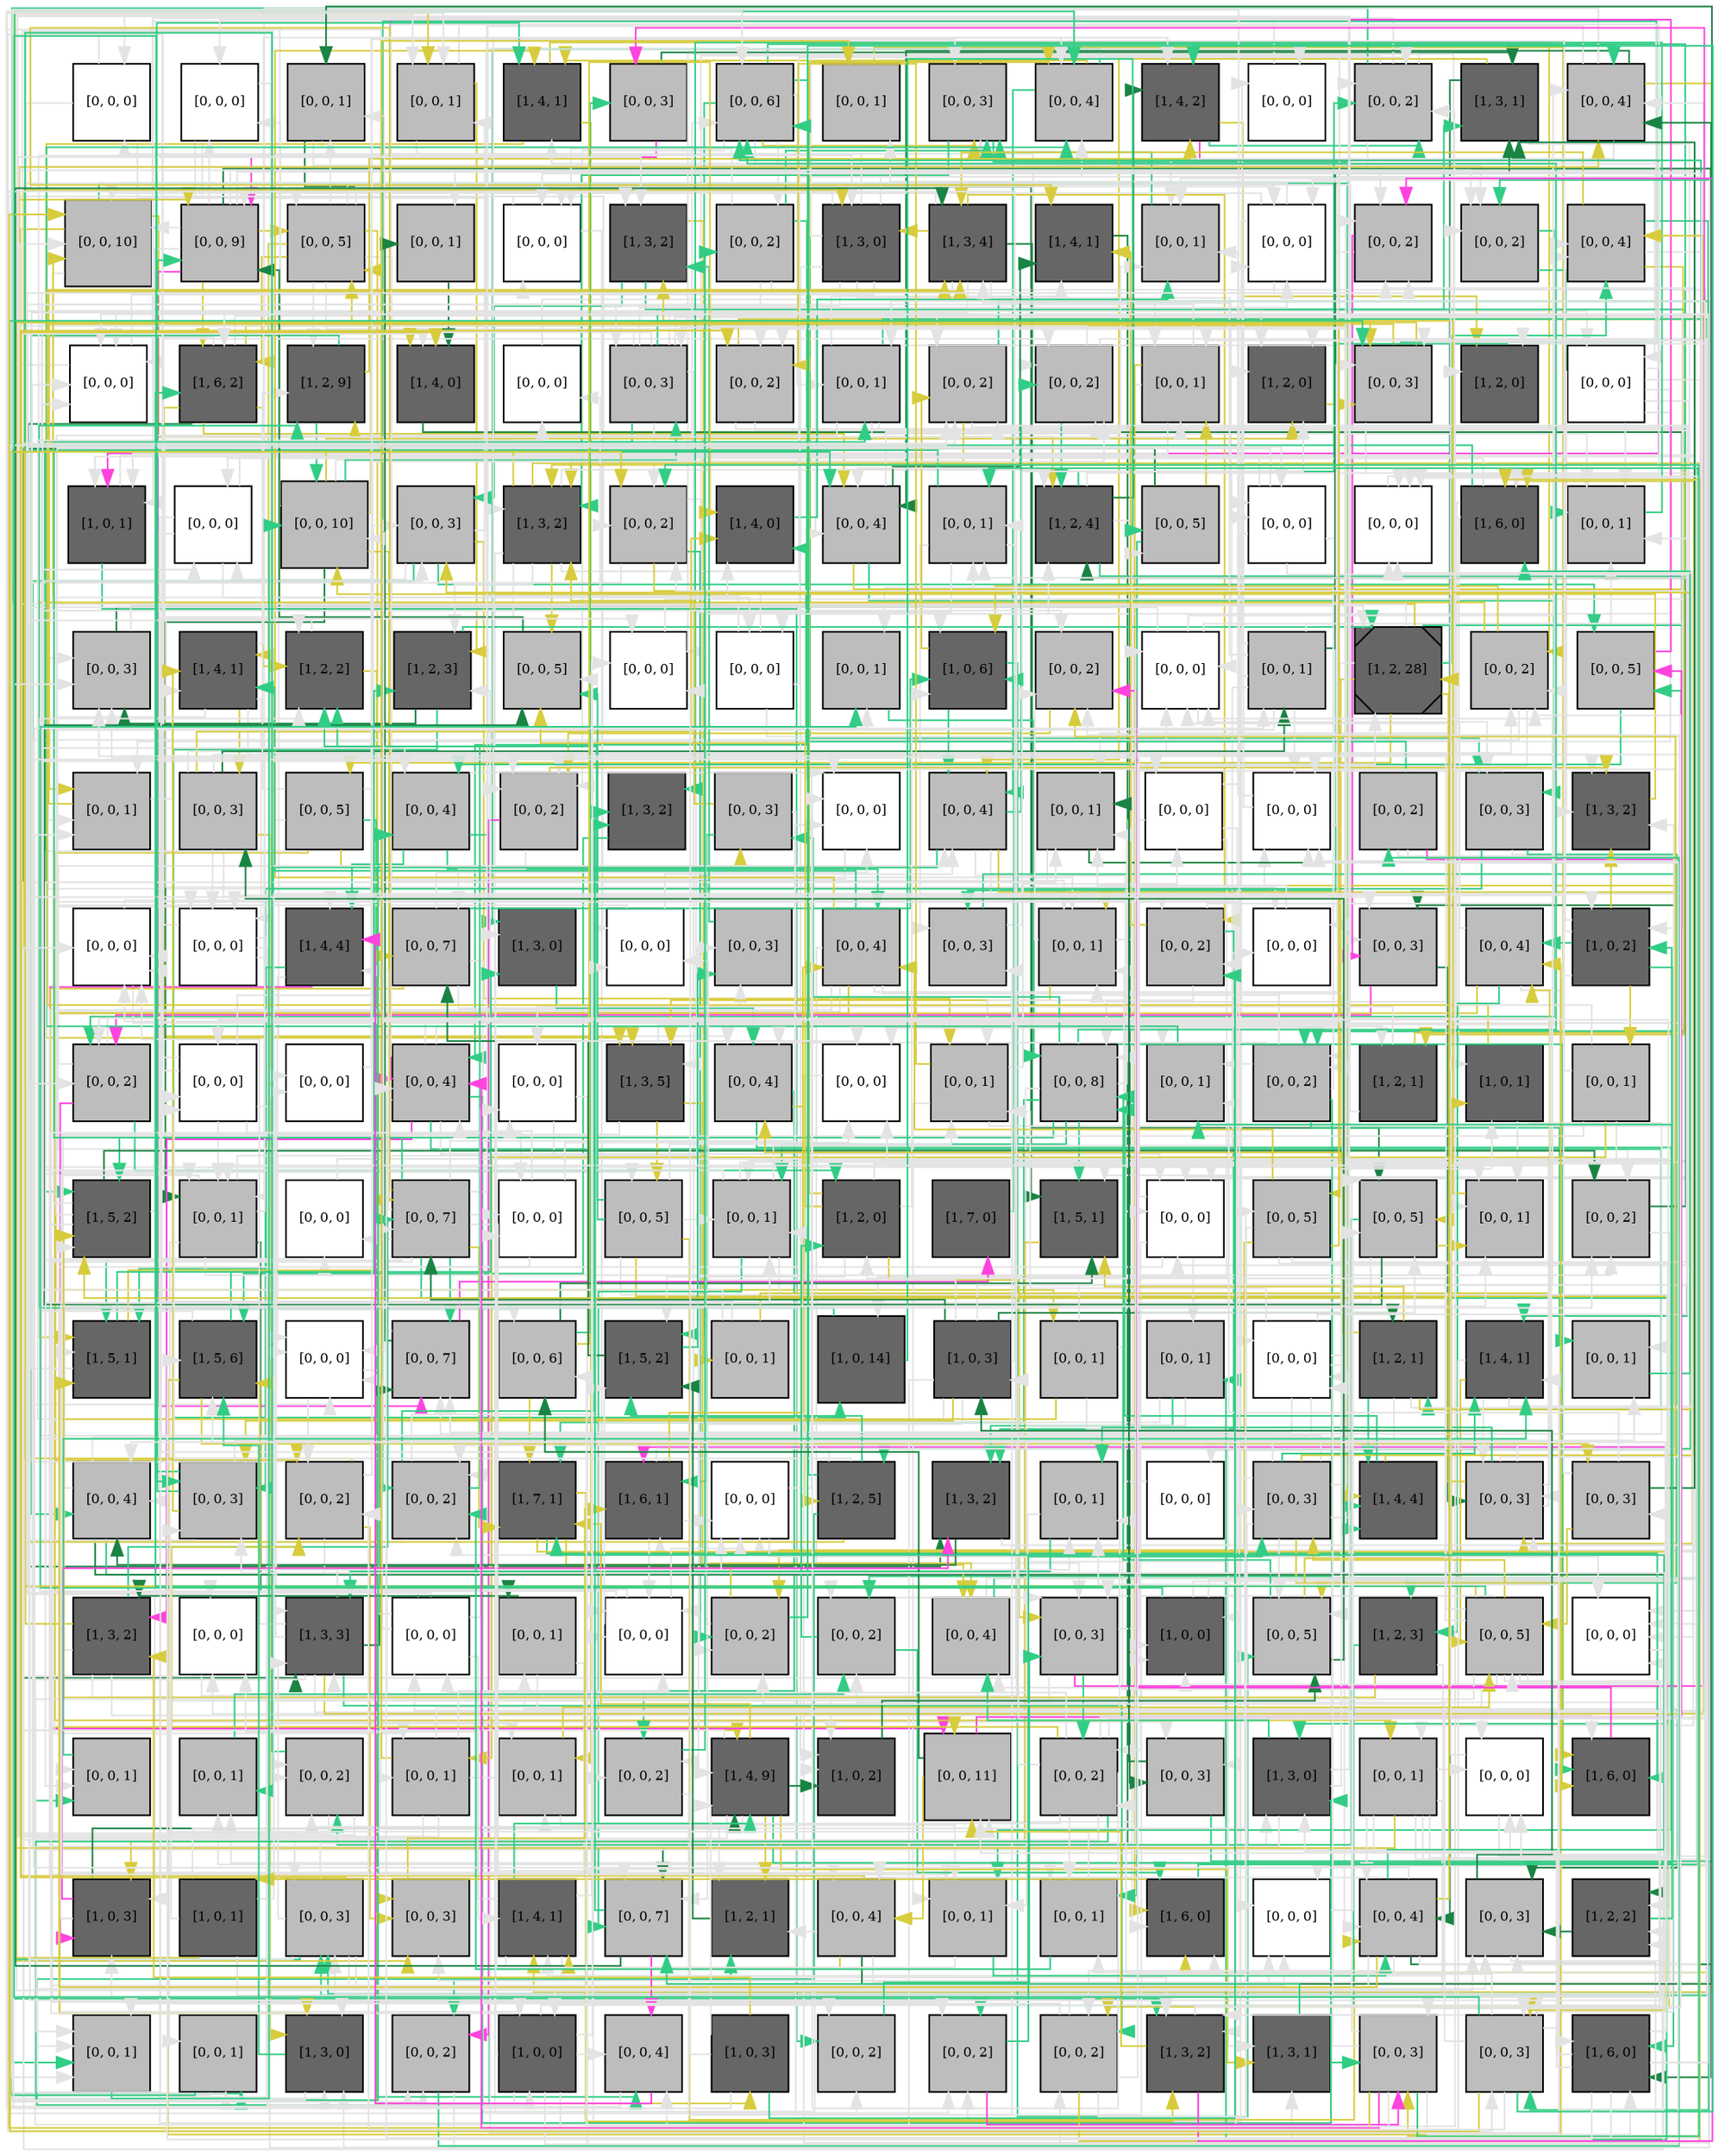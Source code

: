 digraph layout  {
rankdir=TB;
splines=ortho;
node [fixedsize=false, style=filled, width="0.6"];
edge [constraint=false];
0 [fillcolor="#FFFFFF", fontsize=8, label="[0, 0, 0]", shape=square, tooltip="name: None,\nin_degree: 2,\nout_degree: 3"];
1 [fillcolor="#FFFFFF", fontsize=8, label="[0, 0, 0]", shape=square, tooltip="name: None,\nin_degree: 3,\nout_degree: 3"];
2 [fillcolor="#bdbdbd", fontsize=8, label="[0, 0, 1]", shape=square, tooltip="name: None,\nin_degree: 3,\nout_degree: 3"];
3 [fillcolor="#bdbdbd", fontsize=8, label="[0, 0, 1]", shape=square, tooltip="name: None,\nin_degree: 4,\nout_degree: 3"];
4 [fillcolor="#666666", fontsize=8, label="[1, 4, 1]", shape=square, tooltip="name:  RAS ,\nin_degree: 4,\nout_degree: 3"];
5 [fillcolor="#bdbdbd", fontsize=8, label="[0, 0, 3]", shape=square, tooltip="name: None,\nin_degree: 2,\nout_degree: 2"];
6 [fillcolor="#bdbdbd", fontsize=8, label="[0, 0, 6]", shape=square, tooltip="name: None,\nin_degree: 5,\nout_degree: 8"];
7 [fillcolor="#bdbdbd", fontsize=8, label="[0, 0, 1]", shape=square, tooltip="name: None,\nin_degree: 2,\nout_degree: 1"];
8 [fillcolor="#bdbdbd", fontsize=8, label="[0, 0, 3]", shape=square, tooltip="name: None,\nin_degree: 5,\nout_degree: 3"];
9 [fillcolor="#bdbdbd", fontsize=8, label="[0, 0, 4]", shape=square, tooltip="name: None,\nin_degree: 5,\nout_degree: 3"];
10 [fillcolor="#666666", fontsize=8, label="[1, 4, 2]", shape=square, tooltip="name:  IL2RA ,\nin_degree: 4,\nout_degree: 3"];
11 [fillcolor="#FFFFFF", fontsize=8, label="[0, 0, 0]", shape=square, tooltip="name: None,\nin_degree: 2,\nout_degree: 1"];
12 [fillcolor="#bdbdbd", fontsize=8, label="[0, 0, 2]", shape=square, tooltip="name: None,\nin_degree: 5,\nout_degree: 5"];
13 [fillcolor="#666666", fontsize=8, label="[1, 3, 1]", shape=square, tooltip="name:  TCR ,\nin_degree: 4,\nout_degree: 3"];
14 [fillcolor="#bdbdbd", fontsize=8, label="[0, 0, 4]", shape=square, tooltip="name: None,\nin_degree: 5,\nout_degree: 5"];
15 [fillcolor="#bdbdbd", fontsize=8, label="[0, 0, 10]", shape=square, tooltip="name: None,\nin_degree: 5,\nout_degree: 4"];
16 [fillcolor="#bdbdbd", fontsize=8, label="[0, 0, 9]", shape=square, tooltip="name: None,\nin_degree: 5,\nout_degree: 9"];
17 [fillcolor="#bdbdbd", fontsize=8, label="[0, 0, 5]", shape=square, tooltip="name: None,\nin_degree: 4,\nout_degree: 9"];
18 [fillcolor="#bdbdbd", fontsize=8, label="[0, 0, 1]", shape=square, tooltip="name: None,\nin_degree: 2,\nout_degree: 1"];
19 [fillcolor="#FFFFFF", fontsize=8, label="[0, 0, 0]", shape=square, tooltip="name: None,\nin_degree: 4,\nout_degree: 2"];
20 [fillcolor="#666666", fontsize=8, label="[1, 3, 2]", shape=square, tooltip="name:  CREB ,\nin_degree: 4,\nout_degree: 3"];
21 [fillcolor="#bdbdbd", fontsize=8, label="[0, 0, 2]", shape=square, tooltip="name: None,\nin_degree: 2,\nout_degree: 5"];
22 [fillcolor="#666666", fontsize=8, label="[1, 3, 0]", shape=square, tooltip="name:  Proliferation ,\nin_degree: 3,\nout_degree: 8"];
23 [fillcolor="#666666", fontsize=8, label="[1, 3, 4]", shape=square, tooltip="name:  FYN ,\nin_degree: 5,\nout_degree: 7"];
24 [fillcolor="#666666", fontsize=8, label="[1, 4, 1]", shape=square, tooltip="name:  IL2RB ,\nin_degree: 4,\nout_degree: 1"];
25 [fillcolor="#bdbdbd", fontsize=8, label="[0, 0, 1]", shape=square, tooltip="name: None,\nin_degree: 5,\nout_degree: 1"];
26 [fillcolor="#FFFFFF", fontsize=8, label="[0, 0, 0]", shape=square, tooltip="name: None,\nin_degree: 4,\nout_degree: 4"];
27 [fillcolor="#bdbdbd", fontsize=8, label="[0, 0, 2]", shape=square, tooltip="name: None,\nin_degree: 5,\nout_degree: 2"];
28 [fillcolor="#bdbdbd", fontsize=8, label="[0, 0, 2]", shape=square, tooltip="name: None,\nin_degree: 4,\nout_degree: 2"];
29 [fillcolor="#bdbdbd", fontsize=8, label="[0, 0, 4]", shape=square, tooltip="name: None,\nin_degree: 4,\nout_degree: 4"];
30 [fillcolor="#FFFFFF", fontsize=8, label="[0, 0, 0]", shape=square, tooltip="name: None,\nin_degree: 5,\nout_degree: 2"];
31 [fillcolor="#666666", fontsize=8, label="[1, 6, 2]", shape=square, tooltip="name:  NFKB ,\nin_degree: 4,\nout_degree: 7"];
32 [fillcolor="#666666", fontsize=8, label="[1, 2, 9]", shape=square, tooltip="name:  TNF ,\nin_degree: 4,\nout_degree: 3"];
33 [fillcolor="#666666", fontsize=8, label="[1, 4, 0]", shape=square, tooltip="name:  IL2RAT ,\nin_degree: 4,\nout_degree: 1"];
34 [fillcolor="#FFFFFF", fontsize=8, label="[0, 0, 0]", shape=square, tooltip="name: None,\nin_degree: 2,\nout_degree: 1"];
35 [fillcolor="#bdbdbd", fontsize=8, label="[0, 0, 3]", shape=square, tooltip="name: None,\nin_degree: 3,\nout_degree: 9"];
36 [fillcolor="#bdbdbd", fontsize=8, label="[0, 0, 2]", shape=square, tooltip="name: None,\nin_degree: 4,\nout_degree: 3"];
37 [fillcolor="#bdbdbd", fontsize=8, label="[0, 0, 1]", shape=square, tooltip="name: None,\nin_degree: 3,\nout_degree: 6"];
38 [fillcolor="#bdbdbd", fontsize=8, label="[0, 0, 2]", shape=square, tooltip="name: None,\nin_degree: 5,\nout_degree: 3"];
39 [fillcolor="#bdbdbd", fontsize=8, label="[0, 0, 2]", shape=square, tooltip="name: None,\nin_degree: 5,\nout_degree: 3"];
40 [fillcolor="#bdbdbd", fontsize=8, label="[0, 0, 1]", shape=square, tooltip="name: None,\nin_degree: 4,\nout_degree: 4"];
41 [fillcolor="#666666", fontsize=8, label="[1, 2, 0]", shape=square, tooltip="name:  P27 ,\nin_degree: 5,\nout_degree: 1"];
42 [fillcolor="#bdbdbd", fontsize=8, label="[0, 0, 3]", shape=square, tooltip="name: None,\nin_degree: 5,\nout_degree: 4"];
43 [fillcolor="#666666", fontsize=8, label="[1, 2, 0]", shape=square, tooltip="name:  NFAT ,\nin_degree: 3,\nout_degree: 1"];
44 [fillcolor="#FFFFFF", fontsize=8, label="[0, 0, 0]", shape=square, tooltip="name: None,\nin_degree: 2,\nout_degree: 7"];
45 [fillcolor="#666666", fontsize=8, label="[1, 0, 1]", shape=square, tooltip="name:  TAX ,\nin_degree: 4,\nout_degree: 2"];
46 [fillcolor="#FFFFFF", fontsize=8, label="[0, 0, 0]", shape=square, tooltip="name: None,\nin_degree: 3,\nout_degree: 4"];
47 [fillcolor="#bdbdbd", fontsize=8, label="[0, 0, 10]", shape=square, tooltip="name: None,\nin_degree: 4,\nout_degree: 7"];
48 [fillcolor="#bdbdbd", fontsize=8, label="[0, 0, 3]", shape=square, tooltip="name: None,\nin_degree: 4,\nout_degree: 5"];
49 [fillcolor="#666666", fontsize=8, label="[1, 3, 2]", shape=square, tooltip="name:  PI3K ,\nin_degree: 5,\nout_degree: 8"];
50 [fillcolor="#bdbdbd", fontsize=8, label="[0, 0, 2]", shape=square, tooltip="name: None,\nin_degree: 5,\nout_degree: 4"];
51 [fillcolor="#666666", fontsize=8, label="[1, 4, 0]", shape=square, tooltip="name:  P2 ,\nin_degree: 4,\nout_degree: 1"];
52 [fillcolor="#bdbdbd", fontsize=8, label="[0, 0, 4]", shape=square, tooltip="name: None,\nin_degree: 5,\nout_degree: 4"];
53 [fillcolor="#bdbdbd", fontsize=8, label="[0, 0, 1]", shape=square, tooltip="name: None,\nin_degree: 4,\nout_degree: 4"];
54 [fillcolor="#666666", fontsize=8, label="[1, 2, 4]", shape=square, tooltip="name:  SMAD ,\nin_degree: 5,\nout_degree: 5"];
55 [fillcolor="#bdbdbd", fontsize=8, label="[0, 0, 5]", shape=square, tooltip="name: None,\nin_degree: 2,\nout_degree: 3"];
56 [fillcolor="#FFFFFF", fontsize=8, label="[0, 0, 0]", shape=square, tooltip="name: None,\nin_degree: 3,\nout_degree: 5"];
57 [fillcolor="#FFFFFF", fontsize=8, label="[0, 0, 0]", shape=square, tooltip="name: None,\nin_degree: 5,\nout_degree: 1"];
58 [fillcolor="#666666", fontsize=8, label="[1, 6, 0]", shape=square, tooltip="name:  BclxL ,\nin_degree: 4,\nout_degree: 5"];
59 [fillcolor="#bdbdbd", fontsize=8, label="[0, 0, 1]", shape=square, tooltip="name: None,\nin_degree: 5,\nout_degree: 1"];
60 [fillcolor="#bdbdbd", fontsize=8, label="[0, 0, 3]", shape=square, tooltip="name: None,\nin_degree: 5,\nout_degree: 2"];
61 [fillcolor="#666666", fontsize=8, label="[1, 4, 1]", shape=square, tooltip="name:  IFNGT ,\nin_degree: 4,\nout_degree: 5"];
62 [fillcolor="#666666", fontsize=8, label="[1, 2, 2]", shape=square, tooltip="name:  RANTES ,\nin_degree: 5,\nout_degree: 2"];
63 [fillcolor="#666666", fontsize=8, label="[1, 2, 3]", shape=square, tooltip="name:  Apoptosis ,\nin_degree: 4,\nout_degree: 3"];
64 [fillcolor="#bdbdbd", fontsize=8, label="[0, 0, 5]", shape=square, tooltip="name: None,\nin_degree: 5,\nout_degree: 1"];
65 [fillcolor="#FFFFFF", fontsize=8, label="[0, 0, 0]", shape=square, tooltip="name: None,\nin_degree: 4,\nout_degree: 1"];
66 [fillcolor="#FFFFFF", fontsize=8, label="[0, 0, 0]", shape=square, tooltip="name: None,\nin_degree: 2,\nout_degree: 4"];
67 [fillcolor="#bdbdbd", fontsize=8, label="[0, 0, 1]", shape=square, tooltip="name: None,\nin_degree: 3,\nout_degree: 1"];
68 [fillcolor="#666666", fontsize=8, label="[1, 0, 6]", shape=square, tooltip="name: IL15,\nin_degree: 5,\nout_degree: 3"];
69 [fillcolor="#bdbdbd", fontsize=8, label="[0, 0, 2]", shape=square, tooltip="name: None,\nin_degree: 5,\nout_degree: 1"];
70 [fillcolor="#FFFFFF", fontsize=8, label="[0, 0, 0]", shape=square, tooltip="name: None,\nin_degree: 5,\nout_degree: 4"];
71 [fillcolor="#bdbdbd", fontsize=8, label="[0, 0, 1]", shape=square, tooltip="name: None,\nin_degree: 2,\nout_degree: 8"];
72 [fillcolor="#666666", fontsize=8, label="[1, 2, 28]", shape=Msquare, tooltip="name:  MEK ,\nin_degree: 4,\nout_degree: 8"];
73 [fillcolor="#bdbdbd", fontsize=8, label="[0, 0, 2]", shape=square, tooltip="name: None,\nin_degree: 4,\nout_degree: 4"];
74 [fillcolor="#bdbdbd", fontsize=8, label="[0, 0, 5]", shape=square, tooltip="name: None,\nin_degree: 3,\nout_degree: 2"];
75 [fillcolor="#bdbdbd", fontsize=8, label="[0, 0, 1]", shape=square, tooltip="name: None,\nin_degree: 4,\nout_degree: 2"];
76 [fillcolor="#bdbdbd", fontsize=8, label="[0, 0, 3]", shape=square, tooltip="name: None,\nin_degree: 2,\nout_degree: 7"];
77 [fillcolor="#bdbdbd", fontsize=8, label="[0, 0, 5]", shape=square, tooltip="name: None,\nin_degree: 1,\nout_degree: 7"];
78 [fillcolor="#bdbdbd", fontsize=8, label="[0, 0, 4]", shape=square, tooltip="name: None,\nin_degree: 3,\nout_degree: 4"];
79 [fillcolor="#bdbdbd", fontsize=8, label="[0, 0, 2]", shape=square, tooltip="name: None,\nin_degree: 5,\nout_degree: 3"];
80 [fillcolor="#666666", fontsize=8, label="[1, 3, 2]", shape=square, tooltip="name:  ZAP70 ,\nin_degree: 3,\nout_degree: 1"];
81 [fillcolor="#bdbdbd", fontsize=8, label="[0, 0, 3]", shape=square, tooltip="name: None,\nin_degree: 2,\nout_degree: 3"];
82 [fillcolor="#FFFFFF", fontsize=8, label="[0, 0, 0]", shape=square, tooltip="name: None,\nin_degree: 5,\nout_degree: 1"];
83 [fillcolor="#bdbdbd", fontsize=8, label="[0, 0, 4]", shape=square, tooltip="name: None,\nin_degree: 5,\nout_degree: 5"];
84 [fillcolor="#bdbdbd", fontsize=8, label="[0, 0, 1]", shape=square, tooltip="name: None,\nin_degree: 5,\nout_degree: 2"];
85 [fillcolor="#FFFFFF", fontsize=8, label="[0, 0, 0]", shape=square, tooltip="name: None,\nin_degree: 2,\nout_degree: 4"];
86 [fillcolor="#FFFFFF", fontsize=8, label="[0, 0, 0]", shape=square, tooltip="name: None,\nin_degree: 5,\nout_degree: 3"];
87 [fillcolor="#bdbdbd", fontsize=8, label="[0, 0, 2]", shape=square, tooltip="name: None,\nin_degree: 1,\nout_degree: 4"];
88 [fillcolor="#bdbdbd", fontsize=8, label="[0, 0, 3]", shape=square, tooltip="name: None,\nin_degree: 3,\nout_degree: 4"];
89 [fillcolor="#666666", fontsize=8, label="[1, 3, 2]", shape=square, tooltip="name:  IAP ,\nin_degree: 5,\nout_degree: 1"];
90 [fillcolor="#FFFFFF", fontsize=8, label="[0, 0, 0]", shape=square, tooltip="name: None,\nin_degree: 5,\nout_degree: 2"];
91 [fillcolor="#FFFFFF", fontsize=8, label="[0, 0, 0]", shape=square, tooltip="name: None,\nin_degree: 4,\nout_degree: 4"];
92 [fillcolor="#666666", fontsize=8, label="[1, 4, 4]", shape=square, tooltip="name:  TPL2 ,\nin_degree: 4,\nout_degree: 3"];
93 [fillcolor="#bdbdbd", fontsize=8, label="[0, 0, 7]", shape=square, tooltip="name: None,\nin_degree: 3,\nout_degree: 5"];
94 [fillcolor="#666666", fontsize=8, label="[1, 3, 0]", shape=square, tooltip="name:  PDGFR ,\nin_degree: 3,\nout_degree: 1"];
95 [fillcolor="#FFFFFF", fontsize=8, label="[0, 0, 0]", shape=square, tooltip="name: None,\nin_degree: 3,\nout_degree: 2"];
96 [fillcolor="#bdbdbd", fontsize=8, label="[0, 0, 3]", shape=square, tooltip="name: None,\nin_degree: 3,\nout_degree: 1"];
97 [fillcolor="#bdbdbd", fontsize=8, label="[0, 0, 4]", shape=square, tooltip="name: None,\nin_degree: 3,\nout_degree: 8"];
98 [fillcolor="#bdbdbd", fontsize=8, label="[0, 0, 3]", shape=square, tooltip="name: None,\nin_degree: 3,\nout_degree: 2"];
99 [fillcolor="#bdbdbd", fontsize=8, label="[0, 0, 1]", shape=square, tooltip="name: None,\nin_degree: 5,\nout_degree: 3"];
100 [fillcolor="#bdbdbd", fontsize=8, label="[0, 0, 2]", shape=square, tooltip="name: None,\nin_degree: 4,\nout_degree: 4"];
101 [fillcolor="#FFFFFF", fontsize=8, label="[0, 0, 0]", shape=square, tooltip="name: None,\nin_degree: 3,\nout_degree: 1"];
102 [fillcolor="#bdbdbd", fontsize=8, label="[0, 0, 3]", shape=square, tooltip="name: None,\nin_degree: 4,\nout_degree: 2"];
103 [fillcolor="#bdbdbd", fontsize=8, label="[0, 0, 4]", shape=square, tooltip="name: None,\nin_degree: 3,\nout_degree: 4"];
104 [fillcolor="#666666", fontsize=8, label="[1, 0, 2]", shape=square, tooltip="name:  IL15 ,\nin_degree: 3,\nout_degree: 7"];
105 [fillcolor="#bdbdbd", fontsize=8, label="[0, 0, 2]", shape=square, tooltip="name: None,\nin_degree: 4,\nout_degree: 4"];
106 [fillcolor="#FFFFFF", fontsize=8, label="[0, 0, 0]", shape=square, tooltip="name: None,\nin_degree: 3,\nout_degree: 6"];
107 [fillcolor="#FFFFFF", fontsize=8, label="[0, 0, 0]", shape=square, tooltip="name: None,\nin_degree: 2,\nout_degree: 1"];
108 [fillcolor="#bdbdbd", fontsize=8, label="[0, 0, 4]", shape=square, tooltip="name: None,\nin_degree: 5,\nout_degree: 8"];
109 [fillcolor="#FFFFFF", fontsize=8, label="[0, 0, 0]", shape=square, tooltip="name: None,\nin_degree: 3,\nout_degree: 2"];
110 [fillcolor="#666666", fontsize=8, label="[1, 3, 5]", shape=square, tooltip="name:  ERK ,\nin_degree: 4,\nout_degree: 4"];
111 [fillcolor="#bdbdbd", fontsize=8, label="[0, 0, 4]", shape=square, tooltip="name: None,\nin_degree: 4,\nout_degree: 3"];
112 [fillcolor="#FFFFFF", fontsize=8, label="[0, 0, 0]", shape=square, tooltip="name: None,\nin_degree: 4,\nout_degree: 1"];
113 [fillcolor="#bdbdbd", fontsize=8, label="[0, 0, 1]", shape=square, tooltip="name: None,\nin_degree: 4,\nout_degree: 4"];
114 [fillcolor="#bdbdbd", fontsize=8, label="[0, 0, 8]", shape=square, tooltip="name: None,\nin_degree: 5,\nout_degree: 9"];
115 [fillcolor="#bdbdbd", fontsize=8, label="[0, 0, 1]", shape=square, tooltip="name: None,\nin_degree: 4,\nout_degree: 1"];
116 [fillcolor="#bdbdbd", fontsize=8, label="[0, 0, 2]", shape=square, tooltip="name: None,\nin_degree: 4,\nout_degree: 6"];
117 [fillcolor="#666666", fontsize=8, label="[1, 2, 1]", shape=square, tooltip="name:  A20 ,\nin_degree: 2,\nout_degree: 3"];
118 [fillcolor="#666666", fontsize=8, label="[1, 0, 1]", shape=square, tooltip="name:  CD45 ,\nin_degree: 3,\nout_degree: 3"];
119 [fillcolor="#bdbdbd", fontsize=8, label="[0, 0, 1]", shape=square, tooltip="name: None,\nin_degree: 1,\nout_degree: 5"];
120 [fillcolor="#666666", fontsize=8, label="[1, 5, 2]", shape=square, tooltip="name:  FLIP ,\nin_degree: 5,\nout_degree: 6"];
121 [fillcolor="#bdbdbd", fontsize=8, label="[0, 0, 1]", shape=square, tooltip="name: None,\nin_degree: 5,\nout_degree: 6"];
122 [fillcolor="#FFFFFF", fontsize=8, label="[0, 0, 0]", shape=square, tooltip="name: None,\nin_degree: 2,\nout_degree: 2"];
123 [fillcolor="#bdbdbd", fontsize=8, label="[0, 0, 7]", shape=square, tooltip="name: None,\nin_degree: 4,\nout_degree: 13"];
124 [fillcolor="#FFFFFF", fontsize=8, label="[0, 0, 0]", shape=square, tooltip="name: None,\nin_degree: 3,\nout_degree: 3"];
125 [fillcolor="#bdbdbd", fontsize=8, label="[0, 0, 5]", shape=square, tooltip="name: None,\nin_degree: 2,\nout_degree: 7"];
126 [fillcolor="#bdbdbd", fontsize=8, label="[0, 0, 1]", shape=square, tooltip="name: None,\nin_degree: 5,\nout_degree: 5"];
127 [fillcolor="#666666", fontsize=8, label="[1, 2, 0]", shape=square, tooltip="name:  STAT3 ,\nin_degree: 3,\nout_degree: 6"];
128 [fillcolor="#666666", fontsize=8, label="[1, 7, 0]", shape=square, tooltip="name:  JAK ,\nin_degree: 1,\nout_degree: 1"];
129 [fillcolor="#666666", fontsize=8, label="[1, 5, 1]", shape=square, tooltip="name:  LCK ,\nin_degree: 5,\nout_degree: 1"];
130 [fillcolor="#FFFFFF", fontsize=8, label="[0, 0, 0]", shape=square, tooltip="name: None,\nin_degree: 5,\nout_degree: 4"];
131 [fillcolor="#bdbdbd", fontsize=8, label="[0, 0, 5]", shape=square, tooltip="name: None,\nin_degree: 2,\nout_degree: 6"];
132 [fillcolor="#bdbdbd", fontsize=8, label="[0, 0, 5]", shape=square, tooltip="name: None,\nin_degree: 5,\nout_degree: 4"];
133 [fillcolor="#bdbdbd", fontsize=8, label="[0, 0, 1]", shape=square, tooltip="name: None,\nin_degree: 5,\nout_degree: 1"];
134 [fillcolor="#bdbdbd", fontsize=8, label="[0, 0, 2]", shape=square, tooltip="name: None,\nin_degree: 4,\nout_degree: 2"];
135 [fillcolor="#666666", fontsize=8, label="[1, 5, 1]", shape=square, tooltip="name:  FasL ,\nin_degree: 5,\nout_degree: 3"];
136 [fillcolor="#666666", fontsize=8, label="[1, 5, 6]", shape=square, tooltip="name:  BID ,\nin_degree: 5,\nout_degree: 4"];
137 [fillcolor="#FFFFFF", fontsize=8, label="[0, 0, 0]", shape=square, tooltip="name: None,\nin_degree: 5,\nout_degree: 2"];
138 [fillcolor="#bdbdbd", fontsize=8, label="[0, 0, 7]", shape=square, tooltip="name: None,\nin_degree: 5,\nout_degree: 3"];
139 [fillcolor="#bdbdbd", fontsize=8, label="[0, 0, 6]", shape=square, tooltip="name: None,\nin_degree: 3,\nout_degree: 4"];
140 [fillcolor="#666666", fontsize=8, label="[1, 5, 2]", shape=square, tooltip="name:  IL2 ,\nin_degree: 5,\nout_degree: 2"];
141 [fillcolor="#bdbdbd", fontsize=8, label="[0, 0, 1]", shape=square, tooltip="name: None,\nin_degree: 1,\nout_degree: 3"];
142 [fillcolor="#666666", fontsize=8, label="[1, 0, 14]", shape=square, tooltip="name: CD45,\nin_degree: 2,\nout_degree: 2"];
143 [fillcolor="#666666", fontsize=8, label="[1, 0, 3]", shape=square, tooltip="name:  Stimuli2 ,\nin_degree: 2,\nout_degree: 9"];
144 [fillcolor="#bdbdbd", fontsize=8, label="[0, 0, 1]", shape=square, tooltip="name: None,\nin_degree: 1,\nout_degree: 4"];
145 [fillcolor="#bdbdbd", fontsize=8, label="[0, 0, 1]", shape=square, tooltip="name: None,\nin_degree: 2,\nout_degree: 3"];
146 [fillcolor="#FFFFFF", fontsize=8, label="[0, 0, 0]", shape=square, tooltip="name: None,\nin_degree: 3,\nout_degree: 6"];
147 [fillcolor="#666666", fontsize=8, label="[1, 2, 1]", shape=square, tooltip="name:  FasT ,\nin_degree: 2,\nout_degree: 6"];
148 [fillcolor="#666666", fontsize=8, label="[1, 4, 1]", shape=square, tooltip="name:  SOCS ,\nin_degree: 4,\nout_degree: 4"];
149 [fillcolor="#bdbdbd", fontsize=8, label="[0, 0, 1]", shape=square, tooltip="name: None,\nin_degree: 3,\nout_degree: 1"];
150 [fillcolor="#bdbdbd", fontsize=8, label="[0, 0, 4]", shape=square, tooltip="name: None,\nin_degree: 4,\nout_degree: 4"];
151 [fillcolor="#bdbdbd", fontsize=8, label="[0, 0, 3]", shape=square, tooltip="name: None,\nin_degree: 5,\nout_degree: 5"];
152 [fillcolor="#bdbdbd", fontsize=8, label="[0, 0, 2]", shape=square, tooltip="name: None,\nin_degree: 4,\nout_degree: 5"];
153 [fillcolor="#bdbdbd", fontsize=8, label="[0, 0, 2]", shape=square, tooltip="name: None,\nin_degree: 5,\nout_degree: 4"];
154 [fillcolor="#666666", fontsize=8, label="[1, 7, 1]", shape=square, tooltip="name:  IFNG ,\nin_degree: 5,\nout_degree: 4"];
155 [fillcolor="#666666", fontsize=8, label="[1, 6, 1]", shape=square, tooltip="name:  Caspase ,\nin_degree: 4,\nout_degree: 4"];
156 [fillcolor="#FFFFFF", fontsize=8, label="[0, 0, 0]", shape=square, tooltip="name: None,\nin_degree: 4,\nout_degree: 2"];
157 [fillcolor="#666666", fontsize=8, label="[1, 2, 5]", shape=square, tooltip="name:  SPHK1 ,\nin_degree: 2,\nout_degree: 6"];
158 [fillcolor="#666666", fontsize=8, label="[1, 3, 2]", shape=square, tooltip="name:  IL2RBT ,\nin_degree: 4,\nout_degree: 2"];
159 [fillcolor="#bdbdbd", fontsize=8, label="[0, 0, 1]", shape=square, tooltip="name: None,\nin_degree: 4,\nout_degree: 2"];
160 [fillcolor="#FFFFFF", fontsize=8, label="[0, 0, 0]", shape=square, tooltip="name: None,\nin_degree: 1,\nout_degree: 1"];
161 [fillcolor="#bdbdbd", fontsize=8, label="[0, 0, 3]", shape=square, tooltip="name: None,\nin_degree: 3,\nout_degree: 10"];
162 [fillcolor="#666666", fontsize=8, label="[1, 4, 4]", shape=square, tooltip="name:  GZMB ,\nin_degree: 4,\nout_degree: 2"];
163 [fillcolor="#bdbdbd", fontsize=8, label="[0, 0, 3]", shape=square, tooltip="name: None,\nin_degree: 5,\nout_degree: 6"];
164 [fillcolor="#bdbdbd", fontsize=8, label="[0, 0, 3]", shape=square, tooltip="name: None,\nin_degree: 2,\nout_degree: 4"];
165 [fillcolor="#666666", fontsize=8, label="[1, 3, 2]", shape=square, tooltip="name:  GRB2 ,\nin_degree: 3,\nout_degree: 5"];
166 [fillcolor="#FFFFFF", fontsize=8, label="[0, 0, 0]", shape=square, tooltip="name: None,\nin_degree: 3,\nout_degree: 2"];
167 [fillcolor="#666666", fontsize=8, label="[1, 3, 3]", shape=square, tooltip="name:  Ceramide ,\nin_degree: 5,\nout_degree: 8"];
168 [fillcolor="#FFFFFF", fontsize=8, label="[0, 0, 0]", shape=square, tooltip="name: None,\nin_degree: 2,\nout_degree: 6"];
169 [fillcolor="#bdbdbd", fontsize=8, label="[0, 0, 1]", shape=square, tooltip="name: None,\nin_degree: 2,\nout_degree: 3"];
170 [fillcolor="#FFFFFF", fontsize=8, label="[0, 0, 0]", shape=square, tooltip="name: None,\nin_degree: 5,\nout_degree: 4"];
171 [fillcolor="#bdbdbd", fontsize=8, label="[0, 0, 2]", shape=square, tooltip="name: None,\nin_degree: 4,\nout_degree: 3"];
172 [fillcolor="#bdbdbd", fontsize=8, label="[0, 0, 2]", shape=square, tooltip="name: None,\nin_degree: 4,\nout_degree: 3"];
173 [fillcolor="#bdbdbd", fontsize=8, label="[0, 0, 4]", shape=square, tooltip="name: None,\nin_degree: 4,\nout_degree: 2"];
174 [fillcolor="#bdbdbd", fontsize=8, label="[0, 0, 3]", shape=square, tooltip="name: None,\nin_degree: 5,\nout_degree: 4"];
175 [fillcolor="#666666", fontsize=8, label="[1, 0, 0]", shape=square, tooltip="name:  PDGF ,\nin_degree: 4,\nout_degree: 3"];
176 [fillcolor="#bdbdbd", fontsize=8, label="[0, 0, 5]", shape=square, tooltip="name: None,\nin_degree: 5,\nout_degree: 3"];
177 [fillcolor="#666666", fontsize=8, label="[1, 2, 3]", shape=square, tooltip="name:  Cytoskeleton_signaling ,\nin_degree: 2,\nout_degree: 3"];
178 [fillcolor="#bdbdbd", fontsize=8, label="[0, 0, 5]", shape=square, tooltip="name: None,\nin_degree: 4,\nout_degree: 11"];
179 [fillcolor="#FFFFFF", fontsize=8, label="[0, 0, 0]", shape=square, tooltip="name: None,\nin_degree: 5,\nout_degree: 1"];
180 [fillcolor="#bdbdbd", fontsize=8, label="[0, 0, 1]", shape=square, tooltip="name: None,\nin_degree: 3,\nout_degree: 1"];
181 [fillcolor="#bdbdbd", fontsize=8, label="[0, 0, 1]", shape=square, tooltip="name: None,\nin_degree: 3,\nout_degree: 1"];
182 [fillcolor="#bdbdbd", fontsize=8, label="[0, 0, 2]", shape=square, tooltip="name: None,\nin_degree: 4,\nout_degree: 3"];
183 [fillcolor="#bdbdbd", fontsize=8, label="[0, 0, 1]", shape=square, tooltip="name: None,\nin_degree: 3,\nout_degree: 6"];
184 [fillcolor="#bdbdbd", fontsize=8, label="[0, 0, 1]", shape=square, tooltip="name: None,\nin_degree: 3,\nout_degree: 2"];
185 [fillcolor="#bdbdbd", fontsize=8, label="[0, 0, 2]", shape=square, tooltip="name: None,\nin_degree: 3,\nout_degree: 2"];
186 [fillcolor="#666666", fontsize=8, label="[1, 4, 9]", shape=square, tooltip="name:  TRADD ,\nin_degree: 5,\nout_degree: 8"];
187 [fillcolor="#666666", fontsize=8, label="[1, 0, 2]", shape=square, tooltip="name: PDGF,\nin_degree: 4,\nout_degree: 1"];
188 [fillcolor="#bdbdbd", fontsize=8, label="[0, 0, 11]", shape=square, tooltip="name: None,\nin_degree: 5,\nout_degree: 3"];
189 [fillcolor="#bdbdbd", fontsize=8, label="[0, 0, 2]", shape=square, tooltip="name: None,\nin_degree: 3,\nout_degree: 10"];
190 [fillcolor="#bdbdbd", fontsize=8, label="[0, 0, 3]", shape=square, tooltip="name: None,\nin_degree: 3,\nout_degree: 2"];
191 [fillcolor="#666666", fontsize=8, label="[1, 3, 0]", shape=square, tooltip="name:  PLCG1 ,\nin_degree: 4,\nout_degree: 4"];
192 [fillcolor="#bdbdbd", fontsize=8, label="[0, 0, 1]", shape=square, tooltip="name: None,\nin_degree: 2,\nout_degree: 8"];
193 [fillcolor="#FFFFFF", fontsize=8, label="[0, 0, 0]", shape=square, tooltip="name: None,\nin_degree: 4,\nout_degree: 2"];
194 [fillcolor="#666666", fontsize=8, label="[1, 6, 0]", shape=square, tooltip="name:  GAP ,\nin_degree: 5,\nout_degree: 1"];
195 [fillcolor="#666666", fontsize=8, label="[1, 0, 3]", shape=square, tooltip="name:  Stimuli ,\nin_degree: 4,\nout_degree: 3"];
196 [fillcolor="#666666", fontsize=8, label="[1, 0, 1]", shape=square, tooltip="name: Stimuli,\nin_degree: 1,\nout_degree: 5"];
197 [fillcolor="#bdbdbd", fontsize=8, label="[0, 0, 3]", shape=square, tooltip="name: None,\nin_degree: 4,\nout_degree: 7"];
198 [fillcolor="#bdbdbd", fontsize=8, label="[0, 0, 3]", shape=square, tooltip="name: None,\nin_degree: 4,\nout_degree: 1"];
199 [fillcolor="#666666", fontsize=8, label="[1, 4, 1]", shape=square, tooltip="name:  Fas ,\nin_degree: 4,\nout_degree: 5"];
200 [fillcolor="#bdbdbd", fontsize=8, label="[0, 0, 7]", shape=square, tooltip="name: None,\nin_degree: 5,\nout_degree: 3"];
201 [fillcolor="#666666", fontsize=8, label="[1, 2, 1]", shape=square, tooltip="name:  CTLA4 ,\nin_degree: 4,\nout_degree: 1"];
202 [fillcolor="#bdbdbd", fontsize=8, label="[0, 0, 4]", shape=square, tooltip="name: None,\nin_degree: 3,\nout_degree: 5"];
203 [fillcolor="#bdbdbd", fontsize=8, label="[0, 0, 1]", shape=square, tooltip="name: None,\nin_degree: 5,\nout_degree: 3"];
204 [fillcolor="#bdbdbd", fontsize=8, label="[0, 0, 1]", shape=square, tooltip="name: None,\nin_degree: 4,\nout_degree: 2"];
205 [fillcolor="#666666", fontsize=8, label="[1, 6, 0]", shape=square, tooltip="name:  DISC ,\nin_degree: 5,\nout_degree: 2"];
206 [fillcolor="#FFFFFF", fontsize=8, label="[0, 0, 0]", shape=square, tooltip="name: None,\nin_degree: 4,\nout_degree: 1"];
207 [fillcolor="#bdbdbd", fontsize=8, label="[0, 0, 4]", shape=square, tooltip="name: None,\nin_degree: 5,\nout_degree: 9"];
208 [fillcolor="#bdbdbd", fontsize=8, label="[0, 0, 3]", shape=square, tooltip="name: None,\nin_degree: 5,\nout_degree: 2"];
209 [fillcolor="#666666", fontsize=8, label="[1, 2, 2]", shape=square, tooltip="name:  GPCR ,\nin_degree: 4,\nout_degree: 2"];
210 [fillcolor="#bdbdbd", fontsize=8, label="[0, 0, 1]", shape=square, tooltip="name: None,\nin_degree: 5,\nout_degree: 1"];
211 [fillcolor="#bdbdbd", fontsize=8, label="[0, 0, 1]", shape=square, tooltip="name: None,\nin_degree: 3,\nout_degree: 2"];
212 [fillcolor="#666666", fontsize=8, label="[1, 3, 0]", shape=square, tooltip="name:  TBET ,\nin_degree: 5,\nout_degree: 2"];
213 [fillcolor="#bdbdbd", fontsize=8, label="[0, 0, 2]", shape=square, tooltip="name: None,\nin_degree: 4,\nout_degree: 2"];
214 [fillcolor="#666666", fontsize=8, label="[1, 0, 0]", shape=square, tooltip="name: TAX,\nin_degree: 3,\nout_degree: 8"];
215 [fillcolor="#bdbdbd", fontsize=8, label="[0, 0, 4]", shape=square, tooltip="name: None,\nin_degree: 4,\nout_degree: 2"];
216 [fillcolor="#666666", fontsize=8, label="[1, 0, 3]", shape=square, tooltip="name: Stimuli2,\nin_degree: 1,\nout_degree: 5"];
217 [fillcolor="#bdbdbd", fontsize=8, label="[0, 0, 2]", shape=square, tooltip="name: None,\nin_degree: 3,\nout_degree: 1"];
218 [fillcolor="#bdbdbd", fontsize=8, label="[0, 0, 2]", shape=square, tooltip="name: None,\nin_degree: 4,\nout_degree: 2"];
219 [fillcolor="#bdbdbd", fontsize=8, label="[0, 0, 2]", shape=square, tooltip="name: None,\nin_degree: 4,\nout_degree: 5"];
220 [fillcolor="#666666", fontsize=8, label="[1, 3, 2]", shape=square, tooltip="name:  S1P ,\nin_degree: 5,\nout_degree: 3"];
221 [fillcolor="#666666", fontsize=8, label="[1, 3, 1]", shape=square, tooltip="name:  sFas ,\nin_degree: 3,\nout_degree: 2"];
222 [fillcolor="#bdbdbd", fontsize=8, label="[0, 0, 3]", shape=square, tooltip="name: None,\nin_degree: 4,\nout_degree: 7"];
223 [fillcolor="#bdbdbd", fontsize=8, label="[0, 0, 3]", shape=square, tooltip="name: None,\nin_degree: 5,\nout_degree: 8"];
224 [fillcolor="#666666", fontsize=8, label="[1, 6, 0]", shape=square, tooltip="name:  MCL1 ,\nin_degree: 4,\nout_degree: 6"];
0 -> 49  [color=grey89, style="penwidth(0.1)", tooltip=" ", weight=1];
0 -> 183  [color=grey89, style="penwidth(0.1)", tooltip=" ", weight=1];
0 -> 44  [color=grey89, style="penwidth(0.1)", tooltip=" ", weight=1];
1 -> 50  [color=grey89, style="penwidth(0.1)", tooltip=" ", weight=1];
1 -> 182  [color=grey89, style="penwidth(0.1)", tooltip=" ", weight=1];
1 -> 17  [color=grey89, style="penwidth(0.1)", tooltip=" ", weight=1];
2 -> 8  [color=grey89, style="penwidth(0.1)", tooltip=" ", weight=1];
2 -> 27  [color=grey89, style="penwidth(0.1)", tooltip=" ", weight=1];
2 -> 129  [color="#1A8444", style="penwidth(0.1)", tooltip="80( ZAP70 ) to 129( LCK )", weight=1];
3 -> 39  [color=grey89, style="penwidth(0.1)", tooltip=" ", weight=1];
3 -> 63  [color="#D7CC3D", style="penwidth(0.1)", tooltip="155( Caspase ) to 63( Apoptosis )", weight=1];
3 -> 172  [color=grey89, style="penwidth(0.1)", tooltip=" ", weight=1];
4 -> 110  [color="#D7CC3D", style="penwidth(0.1)", tooltip="4( RAS ) to 72( MEK )", weight=1];
4 -> 73  [color="#D7CC3D", style="penwidth(0.1)", tooltip="4( RAS ) to 49( PI3K )", weight=1];
4 -> 184  [color="#D7CC3D", style="penwidth(0.1)", tooltip="4( RAS ) to 194( GAP )", weight=1];
5 -> 13  [color="#1A8444", style="penwidth(0.1)", tooltip="201( CTLA4 ) to 13( TCR )", weight=1];
5 -> 16  [color="#FE43DE", style="penwidth(0.1)", tooltip="10( IL2RA ) to 128( JAK )", weight=1];
6 -> 21  [color=grey89, style="penwidth(0.1)", tooltip=" ", weight=1];
6 -> 28  [color=grey89, style="penwidth(0.1)", tooltip=" ", weight=1];
6 -> 37  [color=grey89, style="penwidth(0.1)", tooltip=" ", weight=1];
6 -> 79  [color=grey89, style="penwidth(0.1)", tooltip=" ", weight=1];
6 -> 140  [color="#32CD85", style="penwidth(0.1)", tooltip="154( IFNG ) to 20( CREB )", weight=1];
6 -> 8  [color="#D7CC3D", style="penwidth(0.1)", tooltip="154( IFNG ) to 162( GZMB )", weight=1];
6 -> 88  [color="#32CD85", style="penwidth(0.1)", tooltip="191( PLCG1 ) to 4( RAS )", weight=1];
6 -> 116  [color="#32CD85", style="penwidth(0.1)", tooltip="162( GZMB ) to 58( BclxL )", weight=1];
7 -> 194  [color="#D7CC3D", style="penwidth(0.1)", tooltip="104( IL15 ) to 194( GAP )", weight=1];
8 -> 49  [color="#32CD85", style="penwidth(0.1)", tooltip="94( PDGFR ) to 49( PI3K )", weight=1];
8 -> 162  [color="#32CD85", style="penwidth(0.1)", tooltip="51( P2 ) to 154( IFNG )", weight=1];
8 -> 133  [color=grey89, style="penwidth(0.1)", tooltip=" ", weight=1];
9 -> 4  [color="#D7CC3D", style="penwidth(0.1)", tooltip="127( STAT3 ) to 135( FasL )", weight=1];
9 -> 94  [color="#32CD85", style="penwidth(0.1)", tooltip="63( Apoptosis ) to 94( PDGFR )", weight=1];
9 -> 83  [color="#32CD85", style="penwidth(0.1)", tooltip="209( GPCR ) to 54( SMAD )", weight=1];
10 -> 45  [color="#FE43DE", style="penwidth(0.1)", tooltip="10( IL2RA ) to 128( JAK )", weight=1];
10 -> 43  [color="#D7CC3D", style="penwidth(0.1)", tooltip="63( Apoptosis ) to 43( NFAT )", weight=1];
10 -> 12  [color="#32CD85", style="penwidth(0.1)", tooltip="63( Apoptosis ) to 220( S1P )", weight=1];
11 -> 30  [color=grey89, style="penwidth(0.1)", tooltip=" ", weight=1];
12 -> 65  [color=grey89, style="penwidth(0.1)", tooltip=" ", weight=1];
12 -> 60  [color=grey89, style="penwidth(0.1)", tooltip=" ", weight=1];
12 -> 45  [color=grey89, style="penwidth(0.1)", tooltip=" ", weight=1];
12 -> 220  [color="#32CD85", style="penwidth(0.1)", tooltip="63( Apoptosis ) to 220( S1P )", weight=1];
12 -> 170  [color=grey89, style="penwidth(0.1)", tooltip=" ", weight=1];
13 -> 130  [color=grey89, style="penwidth(0.1)", tooltip=" ", weight=1];
13 -> 83  [color="#D7CC3D", style="penwidth(0.1)", tooltip="13( TCR ) to 23( FYN )", weight=1];
13 -> 207  [color="#1A8444", style="penwidth(0.1)", tooltip="80( ZAP70 ) to 129( LCK )", weight=1];
14 -> 121  [color=grey89, style="penwidth(0.1)", tooltip=" ", weight=1];
14 -> 52  [color="#1A8444", style="penwidth(0.1)", tooltip="140( IL2 ) to 24( IL2RB )", weight=1];
14 -> 153  [color=grey89, style="penwidth(0.1)", tooltip=" ", weight=1];
14 -> 25  [color=grey89, style="penwidth(0.1)", tooltip=" ", weight=1];
14 -> 199  [color="#D7CC3D", style="penwidth(0.1)", tooltip="147( FasT ) to 199( Fas )", weight=1];
15 -> 68  [color=grey89, style="penwidth(0.1)", tooltip=" ", weight=1];
15 -> 162  [color="#32CD85", style="penwidth(0.1)", tooltip="63( Apoptosis ) to 129( LCK )", weight=1];
15 -> 54  [color="#D7CC3D", style="penwidth(0.1)", tooltip="63( Apoptosis ) to 148( SOCS )", weight=1];
15 -> 186  [color="#D7CC3D", style="penwidth(0.1)", tooltip="63( Apoptosis ) to 154( IFNG )", weight=1];
16 -> 1  [color=grey89, style="penwidth(0.1)", tooltip=" ", weight=1];
16 -> 15  [color=grey89, style="penwidth(0.1)", tooltip=" ", weight=1];
16 -> 17  [color="#D7CC3D", style="penwidth(0.1)", tooltip="127( STAT3 ) to 61( IFNGT )", weight=1];
16 -> 31  [color="#D7CC3D", style="penwidth(0.1)", tooltip="49( PI3K ) to 110( ERK )", weight=1];
16 -> 224  [color="#1A8444", style="penwidth(0.1)", tooltip="24( IL2RB ) to 224( MCL1 )", weight=1];
16 -> 195  [color=grey89, style="penwidth(0.1)", tooltip=" ", weight=1];
16 -> 138  [color="#FE43DE", style="penwidth(0.1)", tooltip="24( IL2RB ) to 128( JAK )", weight=1];
16 -> 44  [color=grey89, style="penwidth(0.1)", tooltip=" ", weight=1];
16 -> 179  [color=grey89, style="penwidth(0.1)", tooltip=" ", weight=1];
17 -> 32  [color=grey89, style="penwidth(0.1)", tooltip=" ", weight=1];
17 -> 52  [color=grey89, style="penwidth(0.1)", tooltip=" ", weight=1];
17 -> 99  [color=grey89, style="penwidth(0.1)", tooltip=" ", weight=1];
17 -> 61  [color="#D7CC3D", style="penwidth(0.1)", tooltip="127( STAT3 ) to 61( IFNGT )", weight=1];
17 -> 102  [color=grey89, style="penwidth(0.1)", tooltip=" ", weight=1];
17 -> 198  [color="#D7CC3D", style="penwidth(0.1)", tooltip="89( IAP ) to 155( Caspase )", weight=1];
17 -> 26  [color=grey89, style="penwidth(0.1)", tooltip=" ", weight=1];
17 -> 31  [color="#D7CC3D", style="penwidth(0.1)", tooltip="63( Apoptosis ) to 31( NFKB )", weight=1];
17 -> 2  [color=grey89, style="penwidth(0.1)", tooltip=" ", weight=1];
18 -> 33  [color="#1A8444", style="penwidth(0.1)", tooltip="63( Apoptosis ) to 33( IL2RAT )", weight=1];
19 -> 170  [color=grey89, style="penwidth(0.1)", tooltip=" ", weight=1];
19 -> 212  [color=grey89, style="penwidth(0.1)", tooltip=" ", weight=1];
20 -> 141  [color="#D7CC3D", style="penwidth(0.1)", tooltip="20( CREB ) to 120( FLIP )", weight=1];
20 -> 48  [color="#32CD85", style="penwidth(0.1)", tooltip="140( IL2 ) to 148( SOCS )", weight=1];
20 -> 116  [color="#32CD85", style="penwidth(0.1)", tooltip="140( IL2 ) to 205( DISC )", weight=1];
21 -> 36  [color=grey89, style="penwidth(0.1)", tooltip=" ", weight=1];
21 -> 8  [color="#32CD85", style="penwidth(0.1)", tooltip="94( PDGFR ) to 49( PI3K )", weight=1];
21 -> 206  [color=grey89, style="penwidth(0.1)", tooltip=" ", weight=1];
21 -> 19  [color=grey89, style="penwidth(0.1)", tooltip=" ", weight=1];
21 -> 108  [color="#32CD85", style="penwidth(0.1)", tooltip="94( PDGFR ) to 191( PLCG1 )", weight=1];
22 -> 111  [color=grey89, style="penwidth(0.1)", tooltip=" ", weight=1];
22 -> 56  [color=grey89, style="penwidth(0.1)", tooltip=" ", weight=1];
22 -> 0  [color=grey89, style="penwidth(0.1)", tooltip=" ", weight=1];
22 -> 179  [color=grey89, style="penwidth(0.1)", tooltip=" ", weight=1];
22 -> 182  [color=grey89, style="penwidth(0.1)", tooltip=" ", weight=1];
22 -> 95  [color=grey89, style="penwidth(0.1)", tooltip=" ", weight=1];
22 -> 187  [color=grey89, style="penwidth(0.1)", tooltip=" ", weight=1];
22 -> 116  [color=grey89, style="penwidth(0.1)", tooltip=" ", weight=1];
23 -> 132  [color="#1A8444", style="penwidth(0.1)", tooltip="24( IL2RB ) to 224( MCL1 )", weight=1];
23 -> 56  [color=grey89, style="penwidth(0.1)", tooltip=" ", weight=1];
23 -> 22  [color="#D7CC3D", style="penwidth(0.1)", tooltip="41( P27 ) to 22( Proliferation )", weight=1];
23 -> 100  [color="#D7CC3D", style="penwidth(0.1)", tooltip="23( FYN ) to 80( ZAP70 )", weight=1];
23 -> 75  [color=grey89, style="penwidth(0.1)", tooltip=" ", weight=1];
23 -> 15  [color=grey89, style="penwidth(0.1)", tooltip=" ", weight=1];
23 -> 30  [color=grey89, style="penwidth(0.1)", tooltip=" ", weight=1];
24 -> 200  [color="#1A8444", style="penwidth(0.1)", tooltip="24( IL2RB ) to 224( MCL1 )", weight=1];
25 -> 8  [color="#32CD85", style="penwidth(0.1)", tooltip="51( P2 ) to 154( IFNG )", weight=1];
26 -> 146  [color=grey89, style="penwidth(0.1)", tooltip=" ", weight=1];
26 -> 133  [color=grey89, style="penwidth(0.1)", tooltip=" ", weight=1];
26 -> 19  [color=grey89, style="penwidth(0.1)", tooltip=" ", weight=1];
26 -> 137  [color=grey89, style="penwidth(0.1)", tooltip=" ", weight=1];
27 -> 102  [color="#FE43DE", style="penwidth(0.1)", tooltip="220( S1P ) to 209( GPCR )", weight=1];
27 -> 67  [color=grey89, style="penwidth(0.1)", tooltip=" ", weight=1];
28 -> 59  [color="#32CD85", style="penwidth(0.1)", tooltip="63( Apoptosis ) to 80( ZAP70 )", weight=1];
28 -> 105  [color="#32CD85", style="penwidth(0.1)", tooltip="63( Apoptosis ) to 127( STAT3 )", weight=1];
29 -> 197  [color="#32CD85", style="penwidth(0.1)", tooltip="63( Apoptosis ) to 94( PDGFR )", weight=1];
29 -> 23  [color="#D7CC3D", style="penwidth(0.1)", tooltip="63( Apoptosis ) to 22( Proliferation )", weight=1];
29 -> 168  [color=grey89, style="penwidth(0.1)", tooltip=" ", weight=1];
29 -> 99  [color="#D7CC3D", style="penwidth(0.1)", tooltip="63( Apoptosis ) to 110( ERK )", weight=1];
30 -> 19  [color=grey89, style="penwidth(0.1)", tooltip=" ", weight=1];
30 -> 208  [color=grey89, style="penwidth(0.1)", tooltip=" ", weight=1];
31 -> 158  [color="#1A8444", style="penwidth(0.1)", tooltip="31( NFKB ) to 147( FasT )", weight=1];
31 -> 110  [color="#D7CC3D", style="penwidth(0.1)", tooltip="49( PI3K ) to 110( ERK )", weight=1];
31 -> 52  [color="#D7CC3D", style="penwidth(0.1)", tooltip="31( NFKB ) to 32( TNF )", weight=1];
31 -> 212  [color=grey89, style="penwidth(0.1)", tooltip=" ", weight=1];
31 -> 62  [color="#D7CC3D", style="penwidth(0.1)", tooltip="31( NFKB ) to 33( IL2RAT )", weight=1];
31 -> 86  [color=grey89, style="penwidth(0.1)", tooltip=" ", weight=1];
31 -> 162  [color="#D7CC3D", style="penwidth(0.1)", tooltip="31( NFKB ) to 89( IAP )", weight=1];
32 -> 47  [color="#32CD85", style="penwidth(0.1)", tooltip="63( Apoptosis ) to 191( PLCG1 )", weight=1];
32 -> 10  [color="#D7CC3D", style="penwidth(0.1)", tooltip="63( Apoptosis ) to 43( NFAT )", weight=1];
32 -> 150  [color="#32CD85", style="penwidth(0.1)", tooltip="63( Apoptosis ) to 158( IL2RBT )", weight=1];
33 -> 102  [color="#1A8444", style="penwidth(0.1)", tooltip="33( IL2RAT ) to 10( IL2RA )", weight=1];
34 -> 40  [color=grey89, style="penwidth(0.1)", tooltip=" ", weight=1];
35 -> 166  [color=grey89, style="penwidth(0.1)", tooltip=" ", weight=1];
35 -> 26  [color=grey89, style="penwidth(0.1)", tooltip=" ", weight=1];
35 -> 120  [color="#32CD85", style="penwidth(0.1)", tooltip="63( Apoptosis ) to 120( FLIP )", weight=1];
35 -> 186  [color=grey89, style="penwidth(0.1)", tooltip=" ", weight=1];
35 -> 219  [color=grey89, style="penwidth(0.1)", tooltip=" ", weight=1];
35 -> 181  [color=grey89, style="penwidth(0.1)", tooltip=" ", weight=1];
35 -> 13  [color="#32CD85", style="penwidth(0.1)", tooltip="63( Apoptosis ) to 13( TCR )", weight=1];
35 -> 50  [color=grey89, style="penwidth(0.1)", tooltip=" ", weight=1];
35 -> 1  [color=grey89, style="penwidth(0.1)", tooltip=" ", weight=1];
36 -> 205  [color="#D7CC3D", style="penwidth(0.1)", tooltip="147( FasT ) to 205( DISC )", weight=1];
36 -> 130  [color=grey89, style="penwidth(0.1)", tooltip=" ", weight=1];
36 -> 104  [color=grey89, style="penwidth(0.1)", tooltip=" ", weight=1];
37 -> 197  [color="#32CD85", style="penwidth(0.1)", tooltip="165( GRB2 ) to 4( RAS )", weight=1];
37 -> 24  [color=grey89, style="penwidth(0.1)", tooltip=" ", weight=1];
37 -> 116  [color=grey89, style="penwidth(0.1)", tooltip=" ", weight=1];
37 -> 39  [color=grey89, style="penwidth(0.1)", tooltip=" ", weight=1];
37 -> 59  [color=grey89, style="penwidth(0.1)", tooltip=" ", weight=1];
37 -> 125  [color=grey89, style="penwidth(0.1)", tooltip=" ", weight=1];
38 -> 126  [color=grey89, style="penwidth(0.1)", tooltip=" ", weight=1];
38 -> 49  [color="#D7CC3D", style="penwidth(0.1)", tooltip="4( RAS ) to 49( PI3K )", weight=1];
38 -> 223  [color="#32CD85", style="penwidth(0.1)", tooltip="140( IL2 ) to 10( IL2RA )", weight=1];
39 -> 54  [color="#32CD85", style="penwidth(0.1)", tooltip="209( GPCR ) to 54( SMAD )", weight=1];
39 -> 167  [color=grey89, style="penwidth(0.1)", tooltip=" ", weight=1];
39 -> 197  [color=grey89, style="penwidth(0.1)", tooltip=" ", weight=1];
40 -> 205  [color="#D7CC3D", style="penwidth(0.1)", tooltip="63( Apoptosis ) to 205( DISC )", weight=1];
40 -> 188  [color=grey89, style="penwidth(0.1)", tooltip=" ", weight=1];
40 -> 121  [color=grey89, style="penwidth(0.1)", tooltip=" ", weight=1];
40 -> 45  [color=grey89, style="penwidth(0.1)", tooltip=" ", weight=1];
41 -> 42  [color="#D7CC3D", style="penwidth(0.1)", tooltip="41( P27 ) to 22( Proliferation )", weight=1];
42 -> 153  [color="#32CD85", style="penwidth(0.1)", tooltip="58( BclxL ) to 136( BID )", weight=1];
42 -> 75  [color="#D7CC3D", style="penwidth(0.1)", tooltip="41( P27 ) to 22( Proliferation )", weight=1];
42 -> 198  [color="#D7CC3D", style="penwidth(0.1)", tooltip="205( DISC ) to 155( Caspase )", weight=1];
42 -> 70  [color=grey89, style="penwidth(0.1)", tooltip=" ", weight=1];
43 -> 98  [color="#32CD85", style="penwidth(0.1)", tooltip="43( NFAT ) to 135( FasL )", weight=1];
44 -> 59  [color=grey89, style="penwidth(0.1)", tooltip=" ", weight=1];
44 -> 89  [color=grey89, style="penwidth(0.1)", tooltip=" ", weight=1];
44 -> 66  [color=grey89, style="penwidth(0.1)", tooltip=" ", weight=1];
44 -> 75  [color=grey89, style="penwidth(0.1)", tooltip=" ", weight=1];
44 -> 130  [color=grey89, style="penwidth(0.1)", tooltip=" ", weight=1];
44 -> 221  [color=grey89, style="penwidth(0.1)", tooltip=" ", weight=1];
44 -> 4  [color=grey89, style="penwidth(0.1)", tooltip=" ", weight=1];
45 -> 217  [color="#32CD85", style="penwidth(0.1)", tooltip="45( TAX ) to 92( TPL2 )", weight=1];
45 -> 155  [color=grey89, style="penwidth(0.1)", tooltip=" ", weight=1];
46 -> 156  [color=grey89, style="penwidth(0.1)", tooltip=" ", weight=1];
46 -> 146  [color=grey89, style="penwidth(0.1)", tooltip=" ", weight=1];
46 -> 66  [color=grey89, style="penwidth(0.1)", tooltip=" ", weight=1];
46 -> 150  [color=grey89, style="penwidth(0.1)", tooltip=" ", weight=1];
47 -> 123  [color="#D7CC3D", style="penwidth(0.1)", tooltip="104( IL15 ) to 24( IL2RB )", weight=1];
47 -> 6  [color=grey89, style="penwidth(0.1)", tooltip=" ", weight=1];
47 -> 217  [color=grey89, style="penwidth(0.1)", tooltip=" ", weight=1];
47 -> 121  [color="#1A8444", style="penwidth(0.1)", tooltip="63( Apoptosis ) to 165( GRB2 )", weight=1];
47 -> 41  [color="#D7CC3D", style="penwidth(0.1)", tooltip="63( Apoptosis ) to 41( P27 )", weight=1];
47 -> 17  [color="#D7CC3D", style="penwidth(0.1)", tooltip="89( IAP ) to 155( Caspase )", weight=1];
47 -> 35  [color="#32CD85", style="penwidth(0.1)", tooltip="63( Apoptosis ) to 13( TCR )", weight=1];
48 -> 74  [color="#32CD85", style="penwidth(0.1)", tooltip="20( CREB ) to 162( GZMB )", weight=1];
48 -> 11  [color=grey89, style="penwidth(0.1)", tooltip=" ", weight=1];
48 -> 113  [color="#D7CC3D", style="penwidth(0.1)", tooltip="147( FasT ) to 205( DISC )", weight=1];
48 -> 46  [color=grey89, style="penwidth(0.1)", tooltip=" ", weight=1];
48 -> 180  [color="#32CD85", style="penwidth(0.1)", tooltip="140( IL2 ) to 148( SOCS )", weight=1];
49 -> 64  [color="#D7CC3D", style="penwidth(0.1)", tooltip="49( PI3K ) to 110( ERK )", weight=1];
49 -> 32  [color="#D7CC3D", style="penwidth(0.1)", tooltip="31( NFKB ) to 32( TNF )", weight=1];
49 -> 63  [color=grey89, style="penwidth(0.1)", tooltip=" ", weight=1];
49 -> 12  [color=grey89, style="penwidth(0.1)", tooltip=" ", weight=1];
49 -> 218  [color=grey89, style="penwidth(0.1)", tooltip=" ", weight=1];
49 -> 101  [color=grey89, style="penwidth(0.1)", tooltip=" ", weight=1];
49 -> 54  [color=grey89, style="penwidth(0.1)", tooltip=" ", weight=1];
49 -> 222  [color="#D7CC3D", style="penwidth(0.1)", tooltip="117( A20 ) to 186( TRADD )", weight=1];
50 -> 99  [color=grey89, style="penwidth(0.1)", tooltip=" ", weight=1];
50 -> 213  [color=grey89, style="penwidth(0.1)", tooltip=" ", weight=1];
50 -> 163  [color="#D7CC3D", style="penwidth(0.1)", tooltip="154( IFNG ) to 120( FLIP )", weight=1];
50 -> 171  [color="#32CD85", style="penwidth(0.1)", tooltip="221( sFas ) to 199( Fas )", weight=1];
51 -> 25  [color="#32CD85", style="penwidth(0.1)", tooltip="51( P2 ) to 154( IFNG )", weight=1];
52 -> 25  [color=grey89, style="penwidth(0.1)", tooltip=" ", weight=1];
52 -> 117  [color="#D7CC3D", style="penwidth(0.1)", tooltip="31( NFKB ) to 32( TNF )", weight=1];
52 -> 88  [color="#32CD85", style="penwidth(0.1)", tooltip="23( FYN ) to 177( Cytoskeleton_signaling )", weight=1];
52 -> 24  [color="#1A8444", style="penwidth(0.1)", tooltip="140( IL2 ) to 24( IL2RB )", weight=1];
53 -> 98  [color=grey89, style="penwidth(0.1)", tooltip=" ", weight=1];
53 -> 210  [color="#32CD85", style="penwidth(0.1)", tooltip="205( DISC ) to 120( FLIP )", weight=1];
53 -> 110  [color=grey89, style="penwidth(0.1)", tooltip=" ", weight=1];
53 -> 167  [color=grey89, style="penwidth(0.1)", tooltip=" ", weight=1];
54 -> 181  [color=grey89, style="penwidth(0.1)", tooltip=" ", weight=1];
54 -> 205  [color=grey89, style="penwidth(0.1)", tooltip=" ", weight=1];
54 -> 12  [color="#32CD85", style="penwidth(0.1)", tooltip="54( SMAD ) to 154( IFNG )", weight=1];
54 -> 10  [color="#1A8444", style="penwidth(0.1)", tooltip="33( IL2RAT ) to 10( IL2RA )", weight=1];
54 -> 148  [color="#32CD85", style="penwidth(0.1)", tooltip="120( FLIP ) to 31( NFKB )", weight=1];
55 -> 167  [color="#1A8444", style="penwidth(0.1)", tooltip="63( Apoptosis ) to 33( IL2RAT )", weight=1];
55 -> 204  [color="#32CD85", style="penwidth(0.1)", tooltip="63( Apoptosis ) to 62( RANTES )", weight=1];
55 -> 40  [color="#D7CC3D", style="penwidth(0.1)", tooltip="63( Apoptosis ) to 205( DISC )", weight=1];
56 -> 220  [color=grey89, style="penwidth(0.1)", tooltip=" ", weight=1];
56 -> 101  [color=grey89, style="penwidth(0.1)", tooltip=" ", weight=1];
56 -> 91  [color=grey89, style="penwidth(0.1)", tooltip=" ", weight=1];
56 -> 179  [color=grey89, style="penwidth(0.1)", tooltip=" ", weight=1];
56 -> 45  [color=grey89, style="penwidth(0.1)", tooltip=" ", weight=1];
57 -> 204  [color=grey89, style="penwidth(0.1)", tooltip=" ", weight=1];
58 -> 84  [color=grey89, style="penwidth(0.1)", tooltip=" ", weight=1];
58 -> 211  [color="#32CD85", style="penwidth(0.1)", tooltip="58( BclxL ) to 136( BID )", weight=1];
58 -> 46  [color=grey89, style="penwidth(0.1)", tooltip=" ", weight=1];
58 -> 118  [color=grey89, style="penwidth(0.1)", tooltip=" ", weight=1];
58 -> 114  [color=grey89, style="penwidth(0.1)", tooltip=" ", weight=1];
59 -> 80  [color="#32CD85", style="penwidth(0.1)", tooltip="63( Apoptosis ) to 80( ZAP70 )", weight=1];
60 -> 190  [color="#1A8444", style="penwidth(0.1)", tooltip="63( Apoptosis ) to 147( FasT )", weight=1];
60 -> 72  [color=grey89, style="penwidth(0.1)", tooltip=" ", weight=1];
61 -> 76  [color="#D7CC3D", style="penwidth(0.1)", tooltip="143( Stimuli2 ) to 51( P2 )", weight=1];
61 -> 10  [color=grey89, style="penwidth(0.1)", tooltip=" ", weight=1];
61 -> 91  [color=grey89, style="penwidth(0.1)", tooltip=" ", weight=1];
61 -> 89  [color=grey89, style="penwidth(0.1)", tooltip=" ", weight=1];
61 -> 100  [color=grey89, style="penwidth(0.1)", tooltip=" ", weight=1];
62 -> 216  [color="#D7CC3D", style="penwidth(0.1)", tooltip="31( NFKB ) to 33( IL2RAT )", weight=1];
62 -> 40  [color=grey89, style="penwidth(0.1)", tooltip=" ", weight=1];
63 -> 60  [color="#1A8444", style="penwidth(0.1)", tooltip="63( Apoptosis ) to 147( FasT )", weight=1];
63 -> 142  [color="#32CD85", style="penwidth(0.1)", tooltip="63( Apoptosis ) to 191( PLCG1 )", weight=1];
63 -> 72  [color="#32CD85", style="penwidth(0.1)", tooltip="63( Apoptosis ) to 51( P2 )", weight=1];
64 -> 16  [color="#1A8444", style="penwidth(0.1)", tooltip="24( IL2RB ) to 224( MCL1 )", weight=1];
65 -> 160  [color=grey89, style="penwidth(0.1)", tooltip=" ", weight=1];
66 -> 34  [color=grey89, style="penwidth(0.1)", tooltip=" ", weight=1];
66 -> 3  [color=grey89, style="penwidth(0.1)", tooltip=" ", weight=1];
66 -> 163  [color=grey89, style="penwidth(0.1)", tooltip=" ", weight=1];
66 -> 9  [color=grey89, style="penwidth(0.1)", tooltip=" ", weight=1];
67 -> 114  [color="#32CD85", style="penwidth(0.1)", tooltip="175( PDGF ) to 94( PDGFR )", weight=1];
68 -> 83  [color="#32CD85", style="penwidth(0.1)", tooltip="128( JAK ) to 148( SOCS )", weight=1];
68 -> 176  [color="#32CD85", style="penwidth(0.1)", tooltip="140( IL2 ) to 194( GAP )", weight=1];
68 -> 38  [color="#D7CC3D", style="penwidth(0.1)", tooltip="4( RAS ) to 49( PI3K )", weight=1];
69 -> 79  [color="#D7CC3D", style="penwidth(0.1)", tooltip="31( NFKB ) to 89( IAP )", weight=1];
70 -> 14  [color=grey89, style="penwidth(0.1)", tooltip=" ", weight=1];
70 -> 59  [color=grey89, style="penwidth(0.1)", tooltip=" ", weight=1];
70 -> 191  [color=grey89, style="penwidth(0.1)", tooltip=" ", weight=1];
70 -> 88  [color=grey89, style="penwidth(0.1)", tooltip=" ", weight=1];
71 -> 86  [color=grey89, style="penwidth(0.1)", tooltip=" ", weight=1];
71 -> 192  [color=grey89, style="penwidth(0.1)", tooltip=" ", weight=1];
71 -> 11  [color=grey89, style="penwidth(0.1)", tooltip=" ", weight=1];
71 -> 129  [color=grey89, style="penwidth(0.1)", tooltip=" ", weight=1];
71 -> 13  [color="#1A8444", style="penwidth(0.1)", tooltip="195( Stimuli ) to 13( TCR )", weight=1];
71 -> 23  [color=grey89, style="penwidth(0.1)", tooltip=" ", weight=1];
71 -> 139  [color=grey89, style="penwidth(0.1)", tooltip=" ", weight=1];
71 -> 170  [color=grey89, style="penwidth(0.1)", tooltip=" ", weight=1];
72 -> 15  [color="#D7CC3D", style="penwidth(0.1)", tooltip="63( Apoptosis ) to 154( IFNG )", weight=1];
72 -> 132  [color="#D7CC3D", style="penwidth(0.1)", tooltip="63( Apoptosis ) to 20( CREB )", weight=1];
72 -> 131  [color="#D7CC3D", style="penwidth(0.1)", tooltip="63( Apoptosis ) to 136( BID )", weight=1];
72 -> 211  [color=grey89, style="penwidth(0.1)", tooltip=" ", weight=1];
72 -> 112  [color=grey89, style="penwidth(0.1)", tooltip=" ", weight=1];
72 -> 157  [color="#32CD85", style="penwidth(0.1)", tooltip="63( Apoptosis ) to 51( P2 )", weight=1];
72 -> 29  [color="#32CD85", style="penwidth(0.1)", tooltip="63( Apoptosis ) to 94( PDGFR )", weight=1];
72 -> 77  [color="#D7CC3D", style="penwidth(0.1)", tooltip="63( Apoptosis ) to 49( PI3K )", weight=1];
73 -> 68  [color="#D7CC3D", style="penwidth(0.1)", tooltip="4( RAS ) to 49( PI3K )", weight=1];
73 -> 135  [color="#D7CC3D", style="penwidth(0.1)", tooltip="127( STAT3 ) to 135( FasL )", weight=1];
73 -> 79  [color=grey89, style="penwidth(0.1)", tooltip=" ", weight=1];
73 -> 172  [color=grey89, style="penwidth(0.1)", tooltip=" ", weight=1];
74 -> 78  [color="#32CD85", style="penwidth(0.1)", tooltip="43( NFAT ) to 135( FasL )", weight=1];
74 -> 108  [color="#FE43DE", style="penwidth(0.1)", tooltip="24( IL2RB ) to 165( GRB2 )", weight=1];
75 -> 61  [color=grey89, style="penwidth(0.1)", tooltip=" ", weight=1];
75 -> 23  [color="#D7CC3D", style="penwidth(0.1)", tooltip="41( P27 ) to 22( Proliferation )", weight=1];
76 -> 91  [color=grey89, style="penwidth(0.1)", tooltip=" ", weight=1];
76 -> 207  [color=grey89, style="penwidth(0.1)", tooltip=" ", weight=1];
76 -> 212  [color="#D7CC3D", style="penwidth(0.1)", tooltip="128( JAK ) to 212( TBET )", weight=1];
76 -> 51  [color="#D7CC3D", style="penwidth(0.1)", tooltip="143( Stimuli2 ) to 51( P2 )", weight=1];
76 -> 71  [color="#1A8444", style="penwidth(0.1)", tooltip="195( Stimuli ) to 13( TCR )", weight=1];
76 -> 173  [color=grey89, style="penwidth(0.1)", tooltip=" ", weight=1];
76 -> 70  [color=grey89, style="penwidth(0.1)", tooltip=" ", weight=1];
77 -> 81  [color="#D7CC3D", style="penwidth(0.1)", tooltip="63( Apoptosis ) to 49( PI3K )", weight=1];
77 -> 215  [color="#32CD85", style="penwidth(0.1)", tooltip="63( Apoptosis ) to 135( FasL )", weight=1];
77 -> 39  [color=grey89, style="penwidth(0.1)", tooltip=" ", weight=1];
77 -> 179  [color=grey89, style="penwidth(0.1)", tooltip=" ", weight=1];
77 -> 32  [color=grey89, style="penwidth(0.1)", tooltip=" ", weight=1];
77 -> 180  [color=grey89, style="penwidth(0.1)", tooltip=" ", weight=1];
77 -> 144  [color="#D7CC3D", style="penwidth(0.1)", tooltip="63( Apoptosis ) to 212( TBET )", weight=1];
78 -> 92  [color="#32CD85", style="penwidth(0.1)", tooltip="45( TAX ) to 92( TPL2 )", weight=1];
78 -> 97  [color="#32CD85", style="penwidth(0.1)", tooltip="43( NFAT ) to 61( IFNGT )", weight=1];
78 -> 201  [color="#32CD85", style="penwidth(0.1)", tooltip="43( NFAT ) to 140( IL2 )", weight=1];
78 -> 82  [color=grey89, style="penwidth(0.1)", tooltip=" ", weight=1];
79 -> 89  [color="#D7CC3D", style="penwidth(0.1)", tooltip="31( NFKB ) to 89( IAP )", weight=1];
79 -> 93  [color=grey89, style="penwidth(0.1)", tooltip=" ", weight=1];
79 -> 213  [color="#FE43DE", style="penwidth(0.1)", tooltip="194( GAP ) to 4( RAS )", weight=1];
80 -> 136  [color="#32CD85", style="penwidth(0.1)", tooltip="162( GZMB ) to 136( BID )", weight=1];
81 -> 175  [color=grey89, style="penwidth(0.1)", tooltip=" ", weight=1];
81 -> 49  [color="#D7CC3D", style="penwidth(0.1)", tooltip="63( Apoptosis ) to 49( PI3K )", weight=1];
81 -> 155  [color="#32CD85", style="penwidth(0.1)", tooltip="186( TRADD ) to 155( Caspase )", weight=1];
82 -> 137  [color=grey89, style="penwidth(0.1)", tooltip=" ", weight=1];
83 -> 181  [color="#32CD85", style="penwidth(0.1)", tooltip="128( JAK ) to 127( STAT3 )", weight=1];
83 -> 176  [color="#D7CC3D", style="penwidth(0.1)", tooltip="13( TCR ) to 23( FYN )", weight=1];
83 -> 149  [color=grey89, style="penwidth(0.1)", tooltip=" ", weight=1];
83 -> 130  [color=grey89, style="penwidth(0.1)", tooltip=" ", weight=1];
83 -> 39  [color="#32CD85", style="penwidth(0.1)", tooltip="209( GPCR ) to 54( SMAD )", weight=1];
84 -> 213  [color=grey89, style="penwidth(0.1)", tooltip=" ", weight=1];
84 -> 208  [color="#1A8444", style="penwidth(0.1)", tooltip="63( Apoptosis ) to 147( FasT )", weight=1];
85 -> 142  [color=grey89, style="penwidth(0.1)", tooltip=" ", weight=1];
85 -> 210  [color=grey89, style="penwidth(0.1)", tooltip=" ", weight=1];
85 -> 206  [color=grey89, style="penwidth(0.1)", tooltip=" ", weight=1];
85 -> 114  [color=grey89, style="penwidth(0.1)", tooltip=" ", weight=1];
86 -> 26  [color=grey89, style="penwidth(0.1)", tooltip=" ", weight=1];
86 -> 25  [color=grey89, style="penwidth(0.1)", tooltip=" ", weight=1];
86 -> 42  [color=grey89, style="penwidth(0.1)", tooltip=" ", weight=1];
87 -> 51  [color="#32CD85", style="penwidth(0.1)", tooltip="63( Apoptosis ) to 51( P2 )", weight=1];
87 -> 169  [color=grey89, style="penwidth(0.1)", tooltip=" ", weight=1];
87 -> 30  [color=grey89, style="penwidth(0.1)", tooltip=" ", weight=1];
87 -> 155  [color="#FE43DE", style="penwidth(0.1)", tooltip="194( GAP ) to 4( RAS )", weight=1];
88 -> 177  [color="#32CD85", style="penwidth(0.1)", tooltip="63( Apoptosis ) to 177( Cytoskeleton_signaling )", weight=1];
88 -> 151  [color="#32CD85", style="penwidth(0.1)", tooltip="191( PLCG1 ) to 4( RAS )", weight=1];
88 -> 175  [color=grey89, style="penwidth(0.1)", tooltip=" ", weight=1];
88 -> 153  [color=grey89, style="penwidth(0.1)", tooltip=" ", weight=1];
89 -> 47  [color="#D7CC3D", style="penwidth(0.1)", tooltip="104( IL15 ) to 24( IL2RB )", weight=1];
90 -> 175  [color=grey89, style="penwidth(0.1)", tooltip=" ", weight=1];
90 -> 115  [color=grey89, style="penwidth(0.1)", tooltip=" ", weight=1];
91 -> 39  [color=grey89, style="penwidth(0.1)", tooltip=" ", weight=1];
91 -> 190  [color=grey89, style="penwidth(0.1)", tooltip=" ", weight=1];
91 -> 184  [color=grey89, style="penwidth(0.1)", tooltip=" ", weight=1];
91 -> 214  [color=grey89, style="penwidth(0.1)", tooltip=" ", weight=1];
92 -> 137  [color=grey89, style="penwidth(0.1)", tooltip=" ", weight=1];
92 -> 135  [color="#32CD85", style="penwidth(0.1)", tooltip="63( Apoptosis ) to 135( FasL )", weight=1];
92 -> 188  [color="#FE43DE", style="penwidth(0.1)", tooltip="24( IL2RB ) to 165( GRB2 )", weight=1];
93 -> 68  [color="#32CD85", style="penwidth(0.1)", tooltip="140( IL2 ) to 10( IL2RA )", weight=1];
93 -> 96  [color=grey89, style="penwidth(0.1)", tooltip=" ", weight=1];
93 -> 187  [color=grey89, style="penwidth(0.1)", tooltip=" ", weight=1];
93 -> 82  [color=grey89, style="penwidth(0.1)", tooltip=" ", weight=1];
93 -> 188  [color="#D7CC3D", style="penwidth(0.1)", tooltip="135( FasL ) to 199( Fas )", weight=1];
94 -> 111  [color="#32CD85", style="penwidth(0.1)", tooltip="94( PDGFR ) to 191( PLCG1 )", weight=1];
95 -> 83  [color=grey89, style="penwidth(0.1)", tooltip=" ", weight=1];
95 -> 134  [color=grey89, style="penwidth(0.1)", tooltip=" ", weight=1];
96 -> 20  [color="#32CD85", style="penwidth(0.1)", tooltip="154( IFNG ) to 20( CREB )", weight=1];
97 -> 203  [color=grey89, style="penwidth(0.1)", tooltip=" ", weight=1];
97 -> 7  [color=grey89, style="penwidth(0.1)", tooltip=" ", weight=1];
97 -> 192  [color="#D7CC3D", style="penwidth(0.1)", tooltip="155( Caspase ) to 63( Apoptosis )", weight=1];
97 -> 174  [color=grey89, style="penwidth(0.1)", tooltip=" ", weight=1];
97 -> 176  [color=grey89, style="penwidth(0.1)", tooltip=" ", weight=1];
97 -> 183  [color=grey89, style="penwidth(0.1)", tooltip=" ", weight=1];
97 -> 4  [color="#D7CC3D", style="penwidth(0.1)", tooltip="63( Apoptosis ) to 4( RAS )", weight=1];
97 -> 61  [color="#32CD85", style="penwidth(0.1)", tooltip="43( NFAT ) to 61( IFNGT )", weight=1];
98 -> 74  [color="#32CD85", style="penwidth(0.1)", tooltip="43( NFAT ) to 135( FasL )", weight=1];
98 -> 41  [color=grey89, style="penwidth(0.1)", tooltip=" ", weight=1];
99 -> 55  [color=grey89, style="penwidth(0.1)", tooltip=" ", weight=1];
99 -> 69  [color=grey89, style="penwidth(0.1)", tooltip=" ", weight=1];
99 -> 110  [color="#D7CC3D", style="penwidth(0.1)", tooltip="63( Apoptosis ) to 110( ERK )", weight=1];
100 -> 158  [color="#32CD85", style="penwidth(0.1)", tooltip="110( ERK ) to 158( IL2RBT )", weight=1];
100 -> 24  [color="#D7CC3D", style="penwidth(0.1)", tooltip="23( FYN ) to 80( ZAP70 )", weight=1];
100 -> 29  [color=grey89, style="penwidth(0.1)", tooltip=" ", weight=1];
100 -> 113  [color=grey89, style="penwidth(0.1)", tooltip=" ", weight=1];
101 -> 84  [color=grey89, style="penwidth(0.1)", tooltip=" ", weight=1];
102 -> 163  [color="#1A8444", style="penwidth(0.1)", tooltip="33( IL2RAT ) to 10( IL2RA )", weight=1];
102 -> 105  [color="#FE43DE", style="penwidth(0.1)", tooltip="220( S1P ) to 209( GPCR )", weight=1];
103 -> 152  [color="#D7CC3D", style="penwidth(0.1)", tooltip="136( BID ) to 155( Caspase )", weight=1];
103 -> 177  [color="#32CD85", style="penwidth(0.1)", tooltip="104( IL15 ) to 148( SOCS )", weight=1];
103 -> 70  [color=grey89, style="penwidth(0.1)", tooltip=" ", weight=1];
103 -> 209  [color=grey89, style="penwidth(0.1)", tooltip=" ", weight=1];
104 -> 89  [color="#D7CC3D", style="penwidth(0.1)", tooltip="104( IL15 ) to 24( IL2RB )", weight=1];
104 -> 103  [color="#32CD85", style="penwidth(0.1)", tooltip="104( IL15 ) to 148( SOCS )", weight=1];
104 -> 119  [color="#D7CC3D", style="penwidth(0.1)", tooltip="104( IL15 ) to 194( GAP )", weight=1];
104 -> 224  [color="#32CD85", style="penwidth(0.1)", tooltip="63( Apoptosis ) to 224( MCL1 )", weight=1];
104 -> 63  [color=grey89, style="penwidth(0.1)", tooltip=" ", weight=1];
104 -> 73  [color=grey89, style="penwidth(0.1)", tooltip=" ", weight=1];
104 -> 29  [color=grey89, style="penwidth(0.1)", tooltip=" ", weight=1];
105 -> 127  [color="#32CD85", style="penwidth(0.1)", tooltip="63( Apoptosis ) to 127( STAT3 )", weight=1];
105 -> 83  [color=grey89, style="penwidth(0.1)", tooltip=" ", weight=1];
105 -> 163  [color=grey89, style="penwidth(0.1)", tooltip=" ", weight=1];
105 -> 195  [color="#FE43DE", style="penwidth(0.1)", tooltip="220( S1P ) to 209( GPCR )", weight=1];
106 -> 121  [color=grey89, style="penwidth(0.1)", tooltip=" ", weight=1];
106 -> 48  [color=grey89, style="penwidth(0.1)", tooltip=" ", weight=1];
106 -> 137  [color=grey89, style="penwidth(0.1)", tooltip=" ", weight=1];
106 -> 124  [color=grey89, style="penwidth(0.1)", tooltip=" ", weight=1];
106 -> 223  [color=grey89, style="penwidth(0.1)", tooltip=" ", weight=1];
106 -> 41  [color=grey89, style="penwidth(0.1)", tooltip=" ", weight=1];
107 -> 8  [color=grey89, style="penwidth(0.1)", tooltip=" ", weight=1];
108 -> 171  [color=grey89, style="penwidth(0.1)", tooltip=" ", weight=1];
108 -> 191  [color="#32CD85", style="penwidth(0.1)", tooltip="94( PDGFR ) to 191( PLCG1 )", weight=1];
108 -> 57  [color=grey89, style="penwidth(0.1)", tooltip=" ", weight=1];
108 -> 147  [color="#32CD85", style="penwidth(0.1)", tooltip="20( CREB ) to 162( GZMB )", weight=1];
108 -> 117  [color=grey89, style="penwidth(0.1)", tooltip=" ", weight=1];
108 -> 42  [color=grey89, style="penwidth(0.1)", tooltip=" ", weight=1];
108 -> 165  [color="#FE43DE", style="penwidth(0.1)", tooltip="24( IL2RB ) to 165( GRB2 )", weight=1];
108 -> 187  [color=grey89, style="penwidth(0.1)", tooltip=" ", weight=1];
109 -> 208  [color=grey89, style="penwidth(0.1)", tooltip=" ", weight=1];
109 -> 130  [color=grey89, style="penwidth(0.1)", tooltip=" ", weight=1];
110 -> 125  [color="#D7CC3D", style="penwidth(0.1)", tooltip="4( RAS ) to 72( MEK )", weight=1];
110 -> 180  [color=grey89, style="penwidth(0.1)", tooltip=" ", weight=1];
110 -> 26  [color=grey89, style="penwidth(0.1)", tooltip=" ", weight=1];
110 -> 173  [color="#D7CC3D", style="penwidth(0.1)", tooltip="31( NFKB ) to 140( IL2 )", weight=1];
111 -> 185  [color="#32CD85", style="penwidth(0.1)", tooltip="94( PDGFR ) to 191( PLCG1 )", weight=1];
111 -> 203  [color="#32CD85", style="penwidth(0.1)", tooltip="94( PDGFR ) to 194( GAP )", weight=1];
111 -> 157  [color="#D7CC3D", style="penwidth(0.1)", tooltip="147( FasT ) to 199( Fas )", weight=1];
112 -> 209  [color=grey89, style="penwidth(0.1)", tooltip=" ", weight=1];
113 -> 36  [color="#D7CC3D", style="penwidth(0.1)", tooltip="147( FasT ) to 205( DISC )", weight=1];
113 -> 85  [color=grey89, style="penwidth(0.1)", tooltip=" ", weight=1];
113 -> 223  [color=grey89, style="penwidth(0.1)", tooltip=" ", weight=1];
113 -> 203  [color=grey89, style="penwidth(0.1)", tooltip=" ", weight=1];
114 -> 129  [color="#32CD85", style="penwidth(0.1)", tooltip="63( Apoptosis ) to 129( LCK )", weight=1];
114 -> 126  [color="#32CD85", style="penwidth(0.1)", tooltip="162( GZMB ) to 136( BID )", weight=1];
114 -> 81  [color="#32CD85", style="penwidth(0.1)", tooltip="186( TRADD ) to 155( Caspase )", weight=1];
114 -> 6  [color="#32CD85", style="penwidth(0.1)", tooltip="162( GZMB ) to 58( BclxL )", weight=1];
114 -> 154  [color="#32CD85", style="penwidth(0.1)", tooltip="51( P2 ) to 154( IFNG )", weight=1];
114 -> 190  [color=grey89, style="penwidth(0.1)", tooltip=" ", weight=1];
114 -> 120  [color="#32CD85", style="penwidth(0.1)", tooltip="175( PDGF ) to 94( PDGFR )", weight=1];
114 -> 84  [color=grey89, style="penwidth(0.1)", tooltip=" ", weight=1];
114 -> 194  [color="#32CD85", style="penwidth(0.1)", tooltip="140( IL2 ) to 194( GAP )", weight=1];
115 -> 9  [color="#32CD85", style="penwidth(0.1)", tooltip="209( GPCR ) to 54( SMAD )", weight=1];
116 -> 172  [color="#32CD85", style="penwidth(0.1)", tooltip="140( IL2 ) to 205( DISC )", weight=1];
116 -> 99  [color=grey89, style="penwidth(0.1)", tooltip=" ", weight=1];
116 -> 149  [color="#32CD85", style="penwidth(0.1)", tooltip="162( GZMB ) to 58( BclxL )", weight=1];
116 -> 111  [color=grey89, style="penwidth(0.1)", tooltip=" ", weight=1];
116 -> 115  [color=grey89, style="penwidth(0.1)", tooltip=" ", weight=1];
116 -> 53  [color=grey89, style="penwidth(0.1)", tooltip=" ", weight=1];
117 -> 49  [color="#D7CC3D", style="penwidth(0.1)", tooltip="31( NFKB ) to 32( TNF )", weight=1];
117 -> 109  [color=grey89, style="penwidth(0.1)", tooltip=" ", weight=1];
117 -> 0  [color=grey89, style="penwidth(0.1)", tooltip=" ", weight=1];
118 -> 133  [color=grey89, style="penwidth(0.1)", tooltip=" ", weight=1];
118 -> 23  [color="#D7CC3D", style="penwidth(0.1)", tooltip="13( TCR ) to 23( FYN )", weight=1];
118 -> 138  [color=grey89, style="penwidth(0.1)", tooltip=" ", weight=1];
119 -> 12  [color=grey89, style="penwidth(0.1)", tooltip=" ", weight=1];
119 -> 185  [color=grey89, style="penwidth(0.1)", tooltip=" ", weight=1];
119 -> 79  [color=grey89, style="penwidth(0.1)", tooltip=" ", weight=1];
119 -> 183  [color="#D7CC3D", style="penwidth(0.1)", tooltip="104( IL15 ) to 194( GAP )", weight=1];
119 -> 135  [color=grey89, style="penwidth(0.1)", tooltip=" ", weight=1];
120 -> 135  [color="#32CD85", style="penwidth(0.1)", tooltip="175( PDGF ) to 94( PDGFR )", weight=1];
120 -> 134  [color="#1A8444", style="penwidth(0.1)", tooltip="33( IL2RAT ) to 10( IL2RA )", weight=1];
120 -> 51  [color=grey89, style="penwidth(0.1)", tooltip=" ", weight=1];
120 -> 67  [color=grey89, style="penwidth(0.1)", tooltip=" ", weight=1];
120 -> 206  [color=grey89, style="penwidth(0.1)", tooltip=" ", weight=1];
120 -> 90  [color=grey89, style="penwidth(0.1)", tooltip=" ", weight=1];
121 -> 204  [color=grey89, style="penwidth(0.1)", tooltip=" ", weight=1];
121 -> 169  [color="#1A8444", style="penwidth(0.1)", tooltip="63( Apoptosis ) to 165( GRB2 )", weight=1];
121 -> 197  [color=grey89, style="penwidth(0.1)", tooltip=" ", weight=1];
121 -> 134  [color=grey89, style="penwidth(0.1)", tooltip=" ", weight=1];
121 -> 96  [color=grey89, style="penwidth(0.1)", tooltip=" ", weight=1];
121 -> 73  [color=grey89, style="penwidth(0.1)", tooltip=" ", weight=1];
122 -> 217  [color=grey89, style="penwidth(0.1)", tooltip=" ", weight=1];
122 -> 222  [color=grey89, style="penwidth(0.1)", tooltip=" ", weight=1];
123 -> 122  [color=grey89, style="penwidth(0.1)", tooltip=" ", weight=1];
123 -> 124  [color=grey89, style="penwidth(0.1)", tooltip=" ", weight=1];
123 -> 138  [color="#32CD85", style="penwidth(0.1)", tooltip="62( RANTES ) to 128( JAK )", weight=1];
123 -> 82  [color=grey89, style="penwidth(0.1)", tooltip=" ", weight=1];
123 -> 24  [color="#D7CC3D", style="penwidth(0.1)", tooltip="104( IL15 ) to 24( IL2RB )", weight=1];
123 -> 218  [color=grey89, style="penwidth(0.1)", tooltip=" ", weight=1];
123 -> 191  [color="#32CD85", style="penwidth(0.1)", tooltip="63( Apoptosis ) to 191( PLCG1 )", weight=1];
123 -> 37  [color="#32CD85", style="penwidth(0.1)", tooltip="165( GRB2 ) to 4( RAS )", weight=1];
123 -> 200  [color=grey89, style="penwidth(0.1)", tooltip=" ", weight=1];
123 -> 22  [color=grey89, style="penwidth(0.1)", tooltip=" ", weight=1];
123 -> 154  [color="#D7CC3D", style="penwidth(0.1)", tooltip="104( IL15 ) to 154( IFNG )", weight=1];
123 -> 57  [color=grey89, style="penwidth(0.1)", tooltip=" ", weight=1];
123 -> 92  [color=grey89, style="penwidth(0.1)", tooltip=" ", weight=1];
124 -> 112  [color=grey89, style="penwidth(0.1)", tooltip=" ", weight=1];
124 -> 108  [color=grey89, style="penwidth(0.1)", tooltip=" ", weight=1];
124 -> 214  [color=grey89, style="penwidth(0.1)", tooltip=" ", weight=1];
125 -> 62  [color="#32CD85", style="penwidth(0.1)", tooltip="110( ERK ) to 158( IL2RBT )", weight=1];
125 -> 207  [color="#D7CC3D", style="penwidth(0.1)", tooltip="4( RAS ) to 72( MEK )", weight=1];
125 -> 64  [color="#32CD85", style="penwidth(0.1)", tooltip="31( NFKB ) to 224( MCL1 )", weight=1];
125 -> 113  [color=grey89, style="penwidth(0.1)", tooltip=" ", weight=1];
125 -> 219  [color="#D7CC3D", style="penwidth(0.1)", tooltip="31( NFKB ) to 58( BclxL )", weight=1];
125 -> 209  [color=grey89, style="penwidth(0.1)", tooltip=" ", weight=1];
125 -> 126  [color=grey89, style="penwidth(0.1)", tooltip=" ", weight=1];
126 -> 38  [color=grey89, style="penwidth(0.1)", tooltip=" ", weight=1];
126 -> 30  [color=grey89, style="penwidth(0.1)", tooltip=" ", weight=1];
126 -> 164  [color=grey89, style="penwidth(0.1)", tooltip=" ", weight=1];
126 -> 101  [color=grey89, style="penwidth(0.1)", tooltip=" ", weight=1];
126 -> 200  [color="#32CD85", style="penwidth(0.1)", tooltip="162( GZMB ) to 136( BID )", weight=1];
127 -> 174  [color="#D7CC3D", style="penwidth(0.1)", tooltip="127( STAT3 ) to 22( Proliferation )", weight=1];
127 -> 64  [color="#D7CC3D", style="penwidth(0.1)", tooltip="127( STAT3 ) to 61( IFNGT )", weight=1];
127 -> 9  [color="#D7CC3D", style="penwidth(0.1)", tooltip="127( STAT3 ) to 135( FasL )", weight=1];
127 -> 89  [color=grey89, style="penwidth(0.1)", tooltip=" ", weight=1];
127 -> 140  [color=grey89, style="penwidth(0.1)", tooltip=" ", weight=1];
127 -> 68  [color=grey89, style="penwidth(0.1)", tooltip=" ", weight=1];
128 -> 68  [color="#32CD85", style="penwidth(0.1)", tooltip="128( JAK ) to 148( SOCS )", weight=1];
129 -> 195  [color="#D7CC3D", style="penwidth(0.1)", tooltip="147( FasT ) to 221( sFas )", weight=1];
130 -> 145  [color=grey89, style="penwidth(0.1)", tooltip=" ", weight=1];
130 -> 122  [color=grey89, style="penwidth(0.1)", tooltip=" ", weight=1];
130 -> 189  [color=grey89, style="penwidth(0.1)", tooltip=" ", weight=1];
130 -> 60  [color=grey89, style="penwidth(0.1)", tooltip=" ", weight=1];
131 -> 218  [color=grey89, style="penwidth(0.1)", tooltip=" ", weight=1];
131 -> 166  [color=grey89, style="penwidth(0.1)", tooltip=" ", weight=1];
131 -> 17  [color="#D7CC3D", style="penwidth(0.1)", tooltip="63( Apoptosis ) to 31( NFKB )", weight=1];
131 -> 50  [color=grey89, style="penwidth(0.1)", tooltip=" ", weight=1];
131 -> 171  [color="#D7CC3D", style="penwidth(0.1)", tooltip="63( Apoptosis ) to 136( BID )", weight=1];
131 -> 97  [color="#D7CC3D", style="penwidth(0.1)", tooltip="63( Apoptosis ) to 4( RAS )", weight=1];
132 -> 48  [color=grey89, style="penwidth(0.1)", tooltip=" ", weight=1];
132 -> 133  [color="#D7CC3D", style="penwidth(0.1)", tooltip="63( Apoptosis ) to 20( CREB )", weight=1];
132 -> 182  [color="#32CD85", style="penwidth(0.1)", tooltip="63( Apoptosis ) to 117( A20 )", weight=1];
132 -> 64  [color="#1A8444", style="penwidth(0.1)", tooltip="24( IL2RB ) to 224( MCL1 )", weight=1];
133 -> 20  [color="#D7CC3D", style="penwidth(0.1)", tooltip="63( Apoptosis ) to 20( CREB )", weight=1];
134 -> 195  [color=grey89, style="penwidth(0.1)", tooltip=" ", weight=1];
134 -> 54  [color="#1A8444", style="penwidth(0.1)", tooltip="33( IL2RAT ) to 10( IL2RA )", weight=1];
135 -> 93  [color="#D7CC3D", style="penwidth(0.1)", tooltip="135( FasL ) to 199( Fas )", weight=1];
135 -> 94  [color="#32CD85", style="penwidth(0.1)", tooltip="175( PDGF ) to 94( PDGFR )", weight=1];
135 -> 38  [color=grey89, style="penwidth(0.1)", tooltip=" ", weight=1];
136 -> 63  [color="#32CD85", style="penwidth(0.1)", tooltip="212( TBET ) to 162( GZMB )", weight=1];
136 -> 103  [color="#D7CC3D", style="penwidth(0.1)", tooltip="136( BID ) to 155( Caspase )", weight=1];
136 -> 164  [color="#D7CC3D", style="penwidth(0.1)", tooltip="136( BID ) to 58( BclxL )", weight=1];
136 -> 69  [color=grey89, style="penwidth(0.1)", tooltip=" ", weight=1];
137 -> 152  [color=grey89, style="penwidth(0.1)", tooltip=" ", weight=1];
137 -> 201  [color=grey89, style="penwidth(0.1)", tooltip=" ", weight=1];
138 -> 18  [color="#1A8444", style="penwidth(0.1)", tooltip="63( Apoptosis ) to 33( IL2RAT )", weight=1];
138 -> 128  [color="#FE43DE", style="penwidth(0.1)", tooltip="24( IL2RB ) to 128( JAK )", weight=1];
138 -> 2  [color=grey89, style="penwidth(0.1)", tooltip=" ", weight=1];
139 -> 129  [color="#1A8444", style="penwidth(0.1)", tooltip="24( IL2RB ) to 129( LCK )", weight=1];
139 -> 5  [color="#32CD85", style="penwidth(0.1)", tooltip="92( TPL2 ) to 31( NFKB )", weight=1];
139 -> 51  [color="#D7CC3D", style="penwidth(0.1)", tooltip="154( IFNG ) to 51( P2 )", weight=1];
139 -> 154  [color="#D7CC3D", style="penwidth(0.1)", tooltip="140( IL2 ) to 154( IFNG )", weight=1];
140 -> 96  [color="#32CD85", style="penwidth(0.1)", tooltip="154( IFNG ) to 20( CREB )", weight=1];
140 -> 93  [color="#1A8444", style="penwidth(0.1)", tooltip="140( IL2 ) to 24( IL2RB )", weight=1];
141 -> 90  [color=grey89, style="penwidth(0.1)", tooltip=" ", weight=1];
141 -> 103  [color="#D7CC3D", style="penwidth(0.1)", tooltip="20( CREB ) to 120( FLIP )", weight=1];
141 -> 46  [color=grey89, style="penwidth(0.1)", tooltip=" ", weight=1];
142 -> 32  [color="#32CD85", style="penwidth(0.1)", tooltip="63( Apoptosis ) to 191( PLCG1 )", weight=1];
142 -> 55  [color="#32CD85", style="penwidth(0.1)", tooltip="63( Apoptosis ) to 62( RANTES )", weight=1];
143 -> 34  [color=grey89, style="penwidth(0.1)", tooltip=" ", weight=1];
143 -> 151  [color="#D7CC3D", style="penwidth(0.1)", tooltip="143( Stimuli2 ) to 51( P2 )", weight=1];
143 -> 95  [color=grey89, style="penwidth(0.1)", tooltip=" ", weight=1];
143 -> 43  [color=grey89, style="penwidth(0.1)", tooltip=" ", weight=1];
143 -> 70  [color=grey89, style="penwidth(0.1)", tooltip=" ", weight=1];
143 -> 200  [color=grey89, style="penwidth(0.1)", tooltip=" ", weight=1];
143 -> 147  [color="#1A8444", style="penwidth(0.1)", tooltip="31( NFKB ) to 147( FasT )", weight=1];
143 -> 16  [color=grey89, style="penwidth(0.1)", tooltip=" ", weight=1];
143 -> 123  [color="#1A8444", style="penwidth(0.1)", tooltip="158( IL2RBT ) to 24( IL2RB )", weight=1];
144 -> 221  [color=grey89, style="penwidth(0.1)", tooltip=" ", weight=1];
144 -> 57  [color=grey89, style="penwidth(0.1)", tooltip=" ", weight=1];
144 -> 212  [color="#D7CC3D", style="penwidth(0.1)", tooltip="63( Apoptosis ) to 212( TBET )", weight=1];
144 -> 193  [color=grey89, style="penwidth(0.1)", tooltip=" ", weight=1];
145 -> 158  [color="#32CD85", style="penwidth(0.1)", tooltip="63( Apoptosis ) to 158( IL2RBT )", weight=1];
145 -> 185  [color=grey89, style="penwidth(0.1)", tooltip=" ", weight=1];
145 -> 203  [color=grey89, style="penwidth(0.1)", tooltip=" ", weight=1];
146 -> 78  [color=grey89, style="penwidth(0.1)", tooltip=" ", weight=1];
146 -> 138  [color=grey89, style="penwidth(0.1)", tooltip=" ", weight=1];
146 -> 90  [color=grey89, style="penwidth(0.1)", tooltip=" ", weight=1];
146 -> 113  [color=grey89, style="penwidth(0.1)", tooltip=" ", weight=1];
146 -> 59  [color=grey89, style="penwidth(0.1)", tooltip=" ", weight=1];
146 -> 35  [color=grey89, style="penwidth(0.1)", tooltip=" ", weight=1];
147 -> 162  [color="#32CD85", style="penwidth(0.1)", tooltip="20( CREB ) to 162( GZMB )", weight=1];
147 -> 48  [color="#D7CC3D", style="penwidth(0.1)", tooltip="147( FasT ) to 205( DISC )", weight=1];
147 -> 129  [color="#D7CC3D", style="penwidth(0.1)", tooltip="147( FasT ) to 221( sFas )", weight=1];
147 -> 18  [color=grey89, style="penwidth(0.1)", tooltip=" ", weight=1];
147 -> 79  [color=grey89, style="penwidth(0.1)", tooltip=" ", weight=1];
147 -> 111  [color="#D7CC3D", style="penwidth(0.1)", tooltip="147( FasT ) to 199( Fas )", weight=1];
148 -> 215  [color=grey89, style="penwidth(0.1)", tooltip=" ", weight=1];
148 -> 178  [color="#D7CC3D", style="penwidth(0.1)", tooltip="148( SOCS ) to 128( JAK )", weight=1];
148 -> 53  [color=grey89, style="penwidth(0.1)", tooltip=" ", weight=1];
148 -> 163  [color=grey89, style="penwidth(0.1)", tooltip=" ", weight=1];
149 -> 58  [color="#32CD85", style="penwidth(0.1)", tooltip="162( GZMB ) to 58( BclxL )", weight=1];
150 -> 145  [color="#32CD85", style="penwidth(0.1)", tooltip="63( Apoptosis ) to 158( IL2RBT )", weight=1];
150 -> 134  [color=grey89, style="penwidth(0.1)", tooltip=" ", weight=1];
150 -> 209  [color="#1A8444", style="penwidth(0.1)", tooltip="158( IL2RBT ) to 24( IL2RB )", weight=1];
150 -> 27  [color=grey89, style="penwidth(0.1)", tooltip=" ", weight=1];
151 -> 149  [color=grey89, style="penwidth(0.1)", tooltip=" ", weight=1];
151 -> 16  [color="#32CD85", style="penwidth(0.1)", tooltip="154( IFNG ) to 128( JAK )", weight=1];
151 -> 61  [color="#D7CC3D", style="penwidth(0.1)", tooltip="143( Stimuli2 ) to 51( P2 )", weight=1];
151 -> 56  [color=grey89, style="penwidth(0.1)", tooltip=" ", weight=1];
151 -> 4  [color="#32CD85", style="penwidth(0.1)", tooltip="191( PLCG1 ) to 4( RAS )", weight=1];
152 -> 198  [color="#D7CC3D", style="penwidth(0.1)", tooltip="136( BID ) to 155( Caspase )", weight=1];
152 -> 30  [color=grey89, style="penwidth(0.1)", tooltip=" ", weight=1];
152 -> 193  [color=grey89, style="penwidth(0.1)", tooltip=" ", weight=1];
152 -> 22  [color="#D7CC3D", style="penwidth(0.1)", tooltip="127( STAT3 ) to 22( Proliferation )", weight=1];
152 -> 9  [color=grey89, style="penwidth(0.1)", tooltip=" ", weight=1];
153 -> 27  [color=grey89, style="penwidth(0.1)", tooltip=" ", weight=1];
153 -> 95  [color=grey89, style="penwidth(0.1)", tooltip=" ", weight=1];
153 -> 80  [color="#32CD85", style="penwidth(0.1)", tooltip="58( BclxL ) to 136( BID )", weight=1];
153 -> 62  [color="#32CD85", style="penwidth(0.1)", tooltip="63( Apoptosis ) to 62( RANTES )", weight=1];
154 -> 173  [color="#D7CC3D", style="penwidth(0.1)", tooltip="154( IFNG ) to 162( GZMB )", weight=1];
154 -> 220  [color="#D7CC3D", style="penwidth(0.1)", tooltip="154( IFNG ) to 51( P2 )", weight=1];
154 -> 223  [color="#D7CC3D", style="penwidth(0.1)", tooltip="154( IFNG ) to 120( FLIP )", weight=1];
154 -> 194  [color="#32CD85", style="penwidth(0.1)", tooltip="94( PDGFR ) to 194( GAP )", weight=1];
155 -> 156  [color=grey89, style="penwidth(0.1)", tooltip=" ", weight=1];
155 -> 170  [color=grey89, style="penwidth(0.1)", tooltip=" ", weight=1];
155 -> 86  [color=grey89, style="penwidth(0.1)", tooltip=" ", weight=1];
155 -> 97  [color="#D7CC3D", style="penwidth(0.1)", tooltip="155( Caspase ) to 63( Apoptosis )", weight=1];
156 -> 85  [color=grey89, style="penwidth(0.1)", tooltip=" ", weight=1];
156 -> 179  [color=grey89, style="penwidth(0.1)", tooltip=" ", weight=1];
157 -> 65  [color=grey89, style="penwidth(0.1)", tooltip=" ", weight=1];
157 -> 213  [color="#32CD85", style="penwidth(0.1)", tooltip="63( Apoptosis ) to 51( P2 )", weight=1];
157 -> 6  [color="#32CD85", style="penwidth(0.1)", tooltip="63( Apoptosis ) to 177( Cytoskeleton_signaling )", weight=1];
157 -> 14  [color="#D7CC3D", style="penwidth(0.1)", tooltip="147( FasT ) to 199( Fas )", weight=1];
157 -> 106  [color=grey89, style="penwidth(0.1)", tooltip=" ", weight=1];
157 -> 140  [color="#32CD85", style="penwidth(0.1)", tooltip="212( TBET ) to 140( IL2 )", weight=1];
158 -> 150  [color="#1A8444", style="penwidth(0.1)", tooltip="158( IL2RBT ) to 24( IL2RB )", weight=1];
158 -> 27  [color=grey89, style="penwidth(0.1)", tooltip=" ", weight=1];
159 -> 198  [color=grey89, style="penwidth(0.1)", tooltip=" ", weight=1];
159 -> 167  [color="#32CD85", style="penwidth(0.1)", tooltip="220( S1P ) to 167( Ceramide )", weight=1];
160 -> 99  [color=grey89, style="penwidth(0.1)", tooltip=" ", weight=1];
161 -> 176  [color=grey89, style="penwidth(0.1)", tooltip=" ", weight=1];
161 -> 58  [color="#D7CC3D", style="penwidth(0.1)", tooltip="136( BID ) to 58( BclxL )", weight=1];
161 -> 92  [color=grey89, style="penwidth(0.1)", tooltip=" ", weight=1];
161 -> 47  [color=grey89, style="penwidth(0.1)", tooltip=" ", weight=1];
161 -> 36  [color=grey89, style="penwidth(0.1)", tooltip=" ", weight=1];
161 -> 219  [color=grey89, style="penwidth(0.1)", tooltip=" ", weight=1];
161 -> 1  [color=grey89, style="penwidth(0.1)", tooltip=" ", weight=1];
161 -> 194  [color="#D7CC3D", style="penwidth(0.1)", tooltip="4( RAS ) to 194( GAP )", weight=1];
161 -> 126  [color=grey89, style="penwidth(0.1)", tooltip=" ", weight=1];
161 -> 148  [color="#32CD85", style="penwidth(0.1)", tooltip="104( IL15 ) to 148( SOCS )", weight=1];
162 -> 114  [color="#32CD85", style="penwidth(0.1)", tooltip="51( P2 ) to 154( IFNG )", weight=1];
162 -> 69  [color="#D7CC3D", style="penwidth(0.1)", tooltip="31( NFKB ) to 89( IAP )", weight=1];
163 -> 120  [color="#D7CC3D", style="penwidth(0.1)", tooltip="154( IFNG ) to 120( FLIP )", weight=1];
163 -> 57  [color=grey89, style="penwidth(0.1)", tooltip=" ", weight=1];
163 -> 105  [color=grey89, style="penwidth(0.1)", tooltip=" ", weight=1];
163 -> 153  [color=grey89, style="penwidth(0.1)", tooltip=" ", weight=1];
163 -> 159  [color="#32CD85", style="penwidth(0.1)", tooltip="220( S1P ) to 167( Ceramide )", weight=1];
163 -> 121  [color=grey89, style="penwidth(0.1)", tooltip=" ", weight=1];
164 -> 178  [color="#D7CC3D", style="penwidth(0.1)", tooltip="136( BID ) to 58( BclxL )", weight=1];
164 -> 115  [color=grey89, style="penwidth(0.1)", tooltip=" ", weight=1];
164 -> 13  [color="#1A8444", style="penwidth(0.1)", tooltip="80( ZAP70 ) to 129( LCK )", weight=1];
164 -> 91  [color=grey89, style="penwidth(0.1)", tooltip=" ", weight=1];
165 -> 33  [color="#D7CC3D", style="penwidth(0.1)", tooltip="31( NFKB ) to 33( IL2RAT )", weight=1];
165 -> 41  [color=grey89, style="penwidth(0.1)", tooltip=" ", weight=1];
165 -> 194  [color=grey89, style="penwidth(0.1)", tooltip=" ", weight=1];
165 -> 123  [color="#32CD85", style="penwidth(0.1)", tooltip="62( RANTES ) to 128( JAK )", weight=1];
165 -> 126  [color=grey89, style="penwidth(0.1)", tooltip=" ", weight=1];
166 -> 53  [color=grey89, style="penwidth(0.1)", tooltip=" ", weight=1];
166 -> 71  [color=grey89, style="penwidth(0.1)", tooltip=" ", weight=1];
167 -> 107  [color=grey89, style="penwidth(0.1)", tooltip=" ", weight=1];
167 -> 90  [color=grey89, style="penwidth(0.1)", tooltip=" ", weight=1];
167 -> 29  [color="#D7CC3D", style="penwidth(0.1)", tooltip="167( Ceramide ) to 205( DISC )", weight=1];
167 -> 159  [color=grey89, style="penwidth(0.1)", tooltip=" ", weight=1];
167 -> 100  [color=grey89, style="penwidth(0.1)", tooltip=" ", weight=1];
167 -> 138  [color="#1A8444", style="penwidth(0.1)", tooltip="63( Apoptosis ) to 33( IL2RAT )", weight=1];
167 -> 219  [color="#32CD85", style="penwidth(0.1)", tooltip="63( Apoptosis ) to 58( BclxL )", weight=1];
167 -> 14  [color=grey89, style="penwidth(0.1)", tooltip=" ", weight=1];
168 -> 137  [color=grey89, style="penwidth(0.1)", tooltip=" ", weight=1];
168 -> 199  [color=grey89, style="penwidth(0.1)", tooltip=" ", weight=1];
168 -> 109  [color=grey89, style="penwidth(0.1)", tooltip=" ", weight=1];
168 -> 123  [color=grey89, style="penwidth(0.1)", tooltip=" ", weight=1];
168 -> 84  [color=grey89, style="penwidth(0.1)", tooltip=" ", weight=1];
168 -> 35  [color=grey89, style="penwidth(0.1)", tooltip=" ", weight=1];
169 -> 223  [color=grey89, style="penwidth(0.1)", tooltip=" ", weight=1];
169 -> 202  [color=grey89, style="penwidth(0.1)", tooltip=" ", weight=1];
169 -> 165  [color="#1A8444", style="penwidth(0.1)", tooltip="63( Apoptosis ) to 165( GRB2 )", weight=1];
170 -> 107  [color=grey89, style="penwidth(0.1)", tooltip=" ", weight=1];
170 -> 62  [color=grey89, style="penwidth(0.1)", tooltip=" ", weight=1];
170 -> 140  [color=grey89, style="penwidth(0.1)", tooltip=" ", weight=1];
170 -> 156  [color=grey89, style="penwidth(0.1)", tooltip=" ", weight=1];
171 -> 54  [color=grey89, style="penwidth(0.1)", tooltip=" ", weight=1];
171 -> 136  [color="#D7CC3D", style="penwidth(0.1)", tooltip="63( Apoptosis ) to 136( BID )", weight=1];
171 -> 14  [color="#32CD85", style="penwidth(0.1)", tooltip="221( sFas ) to 199( Fas )", weight=1];
172 -> 205  [color="#32CD85", style="penwidth(0.1)", tooltip="140( IL2 ) to 205( DISC )", weight=1];
172 -> 174  [color=grey89, style="penwidth(0.1)", tooltip=" ", weight=1];
172 -> 127  [color="#32CD85", style="penwidth(0.1)", tooltip="128( JAK ) to 127( STAT3 )", weight=1];
173 -> 6  [color="#32CD85", style="penwidth(0.1)", tooltip="191( PLCG1 ) to 4( RAS )", weight=1];
173 -> 40  [color=grey89, style="penwidth(0.1)", tooltip=" ", weight=1];
174 -> 189  [color="#32CD85", style="penwidth(0.1)", tooltip="45( TAX ) to 92( TPL2 )", weight=1];
174 -> 211  [color=grey89, style="penwidth(0.1)", tooltip=" ", weight=1];
174 -> 5  [color="#FE43DE", style="penwidth(0.1)", tooltip="10( IL2RA ) to 128( JAK )", weight=1];
174 -> 132  [color=grey89, style="penwidth(0.1)", tooltip=" ", weight=1];
175 -> 67  [color="#32CD85", style="penwidth(0.1)", tooltip="175( PDGF ) to 94( PDGFR )", weight=1];
175 -> 69  [color=grey89, style="penwidth(0.1)", tooltip=" ", weight=1];
175 -> 19  [color=grey89, style="penwidth(0.1)", tooltip=" ", weight=1];
176 -> 118  [color="#D7CC3D", style="penwidth(0.1)", tooltip="13( TCR ) to 23( FYN )", weight=1];
176 -> 76  [color="#1A8444", style="penwidth(0.1)", tooltip="195( Stimuli ) to 13( TCR )", weight=1];
176 -> 114  [color="#32CD85", style="penwidth(0.1)", tooltip="186( TRADD ) to 155( Caspase )", weight=1];
177 -> 120  [color="#D7CC3D", style="penwidth(0.1)", tooltip="20( CREB ) to 120( FLIP )", weight=1];
177 -> 218  [color="#32CD85", style="penwidth(0.1)", tooltip="104( IL15 ) to 148( SOCS )", weight=1];
177 -> 199  [color=grey89, style="penwidth(0.1)", tooltip=" ", weight=1];
178 -> 106  [color=grey89, style="penwidth(0.1)", tooltip=" ", weight=1];
178 -> 161  [color="#D7CC3D", style="penwidth(0.1)", tooltip="136( BID ) to 58( BclxL )", weight=1];
178 -> 174  [color=grey89, style="penwidth(0.1)", tooltip=" ", weight=1];
178 -> 16  [color="#D7CC3D", style="penwidth(0.1)", tooltip="148( SOCS ) to 128( JAK )", weight=1];
178 -> 112  [color=grey89, style="penwidth(0.1)", tooltip=" ", weight=1];
178 -> 212  [color=grey89, style="penwidth(0.1)", tooltip=" ", weight=1];
178 -> 31  [color="#32CD85", style="penwidth(0.1)", tooltip="120( FLIP ) to 31( NFKB )", weight=1];
178 -> 175  [color=grey89, style="penwidth(0.1)", tooltip=" ", weight=1];
178 -> 210  [color=grey89, style="penwidth(0.1)", tooltip=" ", weight=1];
178 -> 127  [color=grey89, style="penwidth(0.1)", tooltip=" ", weight=1];
178 -> 60  [color=grey89, style="penwidth(0.1)", tooltip=" ", weight=1];
179 -> 90  [color=grey89, style="penwidth(0.1)", tooltip=" ", weight=1];
180 -> 148  [color="#32CD85", style="penwidth(0.1)", tooltip="140( IL2 ) to 148( SOCS )", weight=1];
181 -> 172  [color="#32CD85", style="penwidth(0.1)", tooltip="128( JAK ) to 127( STAT3 )", weight=1];
182 -> 28  [color=grey89, style="penwidth(0.1)", tooltip=" ", weight=1];
182 -> 15  [color=grey89, style="penwidth(0.1)", tooltip=" ", weight=1];
182 -> 52  [color="#32CD85", style="penwidth(0.1)", tooltip="63( Apoptosis ) to 117( A20 )", weight=1];
183 -> 159  [color=grey89, style="penwidth(0.1)", tooltip=" ", weight=1];
183 -> 170  [color=grey89, style="penwidth(0.1)", tooltip=" ", weight=1];
183 -> 7  [color="#D7CC3D", style="penwidth(0.1)", tooltip="104( IL15 ) to 194( GAP )", weight=1];
183 -> 124  [color=grey89, style="penwidth(0.1)", tooltip=" ", weight=1];
183 -> 38  [color=grey89, style="penwidth(0.1)", tooltip=" ", weight=1];
183 -> 20  [color=grey89, style="penwidth(0.1)", tooltip=" ", weight=1];
184 -> 178  [color="#D7CC3D", style="penwidth(0.1)", tooltip="4( RAS ) to 194( GAP )", weight=1];
184 -> 203  [color=grey89, style="penwidth(0.1)", tooltip=" ", weight=1];
185 -> 21  [color="#32CD85", style="penwidth(0.1)", tooltip="94( PDGFR ) to 191( PLCG1 )", weight=1];
185 -> 98  [color=grey89, style="penwidth(0.1)", tooltip=" ", weight=1];
186 -> 187  [color="#1A8444", style="penwidth(0.1)", tooltip="195( Stimuli ) to 13( TCR )", weight=1];
186 -> 201  [color="#D7CC3D", style="penwidth(0.1)", tooltip="63( Apoptosis ) to 201( CTLA4 )", weight=1];
186 -> 104  [color="#32CD85", style="penwidth(0.1)", tooltip="63( Apoptosis ) to 89( IAP )", weight=1];
186 -> 221  [color="#D7CC3D", style="penwidth(0.1)", tooltip="147( FasT ) to 221( sFas )", weight=1];
186 -> 182  [color=grey89, style="penwidth(0.1)", tooltip=" ", weight=1];
186 -> 75  [color=grey89, style="penwidth(0.1)", tooltip=" ", weight=1];
186 -> 3  [color=grey89, style="penwidth(0.1)", tooltip=" ", weight=1];
186 -> 154  [color="#D7CC3D", style="penwidth(0.1)", tooltip="63( Apoptosis ) to 154( IFNG )", weight=1];
187 -> 176  [color="#1A8444", style="penwidth(0.1)", tooltip="195( Stimuli ) to 13( TCR )", weight=1];
188 -> 139  [color="#1A8444", style="penwidth(0.1)", tooltip="24( IL2RB ) to 129( LCK )", weight=1];
188 -> 74  [color="#FE43DE", style="penwidth(0.1)", tooltip="24( IL2RB ) to 165( GRB2 )", weight=1];
188 -> 202  [color="#D7CC3D", style="penwidth(0.1)", tooltip="135( FasL ) to 199( Fas )", weight=1];
189 -> 204  [color=grey89, style="penwidth(0.1)", tooltip=" ", weight=1];
189 -> 58  [color=grey89, style="penwidth(0.1)", tooltip=" ", weight=1];
189 -> 82  [color=grey89, style="penwidth(0.1)", tooltip=" ", weight=1];
189 -> 152  [color="#D7CC3D", style="penwidth(0.1)", tooltip="127( STAT3 ) to 22( Proliferation )", weight=1];
189 -> 41  [color=grey89, style="penwidth(0.1)", tooltip=" ", weight=1];
189 -> 143  [color=grey89, style="penwidth(0.1)", tooltip=" ", weight=1];
189 -> 78  [color="#32CD85", style="penwidth(0.1)", tooltip="45( TAX ) to 92( TPL2 )", weight=1];
189 -> 33  [color=grey89, style="penwidth(0.1)", tooltip=" ", weight=1];
189 -> 184  [color=grey89, style="penwidth(0.1)", tooltip=" ", weight=1];
189 -> 168  [color=grey89, style="penwidth(0.1)", tooltip=" ", weight=1];
190 -> 84  [color="#1A8444", style="penwidth(0.1)", tooltip="63( Apoptosis ) to 147( FasT )", weight=1];
190 -> 28  [color="#32CD85", style="penwidth(0.1)", tooltip="63( Apoptosis ) to 80( ZAP70 )", weight=1];
191 -> 210  [color=grey89, style="penwidth(0.1)", tooltip=" ", weight=1];
191 -> 118  [color=grey89, style="penwidth(0.1)", tooltip=" ", weight=1];
191 -> 173  [color="#32CD85", style="penwidth(0.1)", tooltip="191( PLCG1 ) to 4( RAS )", weight=1];
191 -> 12  [color=grey89, style="penwidth(0.1)", tooltip=" ", weight=1];
192 -> 193  [color=grey89, style="penwidth(0.1)", tooltip=" ", weight=1];
192 -> 207  [color=grey89, style="penwidth(0.1)", tooltip=" ", weight=1];
192 -> 3  [color="#D7CC3D", style="penwidth(0.1)", tooltip="155( Caspase ) to 63( Apoptosis )", weight=1];
192 -> 224  [color=grey89, style="penwidth(0.1)", tooltip=" ", weight=1];
192 -> 25  [color=grey89, style="penwidth(0.1)", tooltip=" ", weight=1];
192 -> 136  [color=grey89, style="penwidth(0.1)", tooltip=" ", weight=1];
192 -> 52  [color=grey89, style="penwidth(0.1)", tooltip=" ", weight=1];
192 -> 214  [color=grey89, style="penwidth(0.1)", tooltip=" ", weight=1];
193 -> 37  [color=grey89, style="penwidth(0.1)", tooltip=" ", weight=1];
193 -> 28  [color=grey89, style="penwidth(0.1)", tooltip=" ", weight=1];
194 -> 69  [color="#FE43DE", style="penwidth(0.1)", tooltip="194( GAP ) to 4( RAS )", weight=1];
195 -> 186  [color="#1A8444", style="penwidth(0.1)", tooltip="195( Stimuli ) to 13( TCR )", weight=1];
195 -> 133  [color=grey89, style="penwidth(0.1)", tooltip=" ", weight=1];
195 -> 158  [color="#FE43DE", style="penwidth(0.1)", tooltip="220( S1P ) to 209( GPCR )", weight=1];
196 -> 178  [color=grey89, style="penwidth(0.1)", tooltip=" ", weight=1];
196 -> 156  [color=grey89, style="penwidth(0.1)", tooltip=" ", weight=1];
196 -> 161  [color=grey89, style="penwidth(0.1)", tooltip=" ", weight=1];
196 -> 104  [color=grey89, style="penwidth(0.1)", tooltip=" ", weight=1];
196 -> 42  [color="#D7CC3D", style="penwidth(0.1)", tooltip="205( DISC ) to 155( Caspase )", weight=1];
197 -> 36  [color="#D7CC3D", style="penwidth(0.1)", tooltip="167( Ceramide ) to 205( DISC )", weight=1];
197 -> 102  [color=grey89, style="penwidth(0.1)", tooltip=" ", weight=1];
197 -> 70  [color=grey89, style="penwidth(0.1)", tooltip=" ", weight=1];
197 -> 208  [color=grey89, style="penwidth(0.1)", tooltip=" ", weight=1];
197 -> 9  [color="#32CD85", style="penwidth(0.1)", tooltip="165( GRB2 ) to 4( RAS )", weight=1];
197 -> 206  [color=grey89, style="penwidth(0.1)", tooltip=" ", weight=1];
197 -> 167  [color=grey89, style="penwidth(0.1)", tooltip=" ", weight=1];
198 -> 155  [color="#D7CC3D", style="penwidth(0.1)", tooltip="136( BID ) to 155( Caspase )", weight=1];
199 -> 220  [color=grey89, style="penwidth(0.1)", tooltip=" ", weight=1];
199 -> 65  [color=grey89, style="penwidth(0.1)", tooltip=" ", weight=1];
199 -> 166  [color=grey89, style="penwidth(0.1)", tooltip=" ", weight=1];
199 -> 186  [color="#32CD85", style="penwidth(0.1)", tooltip="220( S1P ) to 221( sFas )", weight=1];
199 -> 62  [color=grey89, style="penwidth(0.1)", tooltip=" ", weight=1];
200 -> 215  [color="#FE43DE", style="penwidth(0.1)", tooltip="24( IL2RB ) to 165( GRB2 )", weight=1];
200 -> 23  [color="#1A8444", style="penwidth(0.1)", tooltip="24( IL2RB ) to 224( MCL1 )", weight=1];
200 -> 80  [color="#32CD85", style="penwidth(0.1)", tooltip="162( GZMB ) to 136( BID )", weight=1];
201 -> 140  [color="#1A8444", style="penwidth(0.1)", tooltip="201( CTLA4 ) to 13( TCR )", weight=1];
202 -> 14  [color="#1A8444", style="penwidth(0.1)", tooltip="140( IL2 ) to 24( IL2RB )", weight=1];
202 -> 199  [color="#D7CC3D", style="penwidth(0.1)", tooltip="135( FasL ) to 199( Fas )", weight=1];
202 -> 201  [color=grey89, style="penwidth(0.1)", tooltip=" ", weight=1];
202 -> 33  [color="#D7CC3D", style="penwidth(0.1)", tooltip="140( IL2 ) to 33( IL2RAT )", weight=1];
202 -> 43  [color=grey89, style="penwidth(0.1)", tooltip=" ", weight=1];
203 -> 120  [color=grey89, style="penwidth(0.1)", tooltip=" ", weight=1];
203 -> 112  [color=grey89, style="penwidth(0.1)", tooltip=" ", weight=1];
203 -> 207  [color="#32CD85", style="penwidth(0.1)", tooltip="94( PDGFR ) to 194( GAP )", weight=1];
204 -> 153  [color="#32CD85", style="penwidth(0.1)", tooltip="63( Apoptosis ) to 62( RANTES )", weight=1];
204 -> 151  [color=grey89, style="penwidth(0.1)", tooltip=" ", weight=1];
205 -> 53  [color="#32CD85", style="penwidth(0.1)", tooltip="205( DISC ) to 120( FLIP )", weight=1];
205 -> 196  [color="#D7CC3D", style="penwidth(0.1)", tooltip="205( DISC ) to 155( Caspase )", weight=1];
206 -> 132  [color=grey89, style="penwidth(0.1)", tooltip=" ", weight=1];
207 -> 72  [color="#D7CC3D", style="penwidth(0.1)", tooltip="4( RAS ) to 72( MEK )", weight=1];
207 -> 82  [color=grey89, style="penwidth(0.1)", tooltip=" ", weight=1];
207 -> 2  [color="#1A8444", style="penwidth(0.1)", tooltip="80( ZAP70 ) to 129( LCK )", weight=1];
207 -> 154  [color="#32CD85", style="penwidth(0.1)", tooltip="94( PDGFR ) to 194( GAP )", weight=1];
207 -> 205  [color=grey89, style="penwidth(0.1)", tooltip=" ", weight=1];
207 -> 202  [color=grey89, style="penwidth(0.1)", tooltip=" ", weight=1];
207 -> 135  [color="#D7CC3D", style="penwidth(0.1)", tooltip="31( NFKB ) to 135( FasL )", weight=1];
207 -> 106  [color=grey89, style="penwidth(0.1)", tooltip=" ", weight=1];
207 -> 57  [color=grey89, style="penwidth(0.1)", tooltip=" ", weight=1];
208 -> 151  [color=grey89, style="penwidth(0.1)", tooltip=" ", weight=1];
208 -> 143  [color="#1A8444", style="penwidth(0.1)", tooltip="158( IL2RBT ) to 24( IL2RB )", weight=1];
209 -> 115  [color="#32CD85", style="penwidth(0.1)", tooltip="209( GPCR ) to 54( SMAD )", weight=1];
209 -> 208  [color="#1A8444", style="penwidth(0.1)", tooltip="158( IL2RBT ) to 24( IL2RB )", weight=1];
210 -> 47  [color="#32CD85", style="penwidth(0.1)", tooltip="205( DISC ) to 120( FLIP )", weight=1];
211 -> 3  [color=grey89, style="penwidth(0.1)", tooltip=" ", weight=1];
211 -> 42  [color="#32CD85", style="penwidth(0.1)", tooltip="58( BclxL ) to 136( BID )", weight=1];
212 -> 136  [color="#32CD85", style="penwidth(0.1)", tooltip="212( TBET ) to 158( IL2RBT )", weight=1];
212 -> 20  [color=grey89, style="penwidth(0.1)", tooltip=" ", weight=1];
213 -> 87  [color="#32CD85", style="penwidth(0.1)", tooltip="63( Apoptosis ) to 51( P2 )", weight=1];
213 -> 86  [color=grey89, style="penwidth(0.1)", tooltip=" ", weight=1];
214 -> 215  [color=grey89, style="penwidth(0.1)", tooltip=" ", weight=1];
214 -> 193  [color=grey89, style="penwidth(0.1)", tooltip=" ", weight=1];
214 -> 148  [color=grey89, style="penwidth(0.1)", tooltip=" ", weight=1];
214 -> 64  [color=grey89, style="penwidth(0.1)", tooltip=" ", weight=1];
214 -> 6  [color=grey89, style="penwidth(0.1)", tooltip=" ", weight=1];
214 -> 109  [color=grey89, style="penwidth(0.1)", tooltip=" ", weight=1];
214 -> 94  [color=grey89, style="penwidth(0.1)", tooltip=" ", weight=1];
214 -> 86  [color=grey89, style="penwidth(0.1)", tooltip=" ", weight=1];
215 -> 60  [color=grey89, style="penwidth(0.1)", tooltip=" ", weight=1];
215 -> 92  [color="#FE43DE", style="penwidth(0.1)", tooltip="24( IL2RB ) to 165( GRB2 )", weight=1];
216 -> 65  [color=grey89, style="penwidth(0.1)", tooltip=" ", weight=1];
216 -> 165  [color="#D7CC3D", style="penwidth(0.1)", tooltip="31( NFKB ) to 33( IL2RAT )", weight=1];
216 -> 100  [color="#32CD85", style="penwidth(0.1)", tooltip="110( ERK ) to 158( IL2RBT )", weight=1];
216 -> 38  [color=grey89, style="penwidth(0.1)", tooltip=" ", weight=1];
216 -> 186  [color=grey89, style="penwidth(0.1)", tooltip=" ", weight=1];
217 -> 174  [color="#32CD85", style="penwidth(0.1)", tooltip="45( TAX ) to 92( TPL2 )", weight=1];
218 -> 222  [color="#FE43DE", style="penwidth(0.1)", tooltip="80( ZAP70 ) to 165( GRB2 )", weight=1];
218 -> 161  [color="#32CD85", style="penwidth(0.1)", tooltip="104( IL15 ) to 148( SOCS )", weight=1];
219 -> 210  [color=grey89, style="penwidth(0.1)", tooltip=" ", weight=1];
219 -> 105  [color=grey89, style="penwidth(0.1)", tooltip=" ", weight=1];
219 -> 131  [color=grey89, style="penwidth(0.1)", tooltip=" ", weight=1];
219 -> 58  [color="#D7CC3D", style="penwidth(0.1)", tooltip="31( NFKB ) to 58( BclxL )", weight=1];
219 -> 72  [color=grey89, style="penwidth(0.1)", tooltip=" ", weight=1];
220 -> 27  [color="#FE43DE", style="penwidth(0.1)", tooltip="220( S1P ) to 209( GPCR )", weight=1];
220 -> 73  [color=grey89, style="penwidth(0.1)", tooltip=" ", weight=1];
220 -> 188  [color="#D7CC3D", style="penwidth(0.1)", tooltip="154( IFNG ) to 51( P2 )", weight=1];
221 -> 222  [color="#32CD85", style="penwidth(0.1)", tooltip="221( sFas ) to 199( Fas )", weight=1];
221 -> 200  [color="#32CD85", style="penwidth(0.1)", tooltip="129( LCK ) to 80( ZAP70 )", weight=1];
222 -> 50  [color="#32CD85", style="penwidth(0.1)", tooltip="221( sFas ) to 199( Fas )", weight=1];
222 -> 146  [color=grey89, style="penwidth(0.1)", tooltip=" ", weight=1];
222 -> 132  [color=grey89, style="penwidth(0.1)", tooltip=" ", weight=1];
222 -> 224  [color=grey89, style="penwidth(0.1)", tooltip=" ", weight=1];
222 -> 139  [color=grey89, style="penwidth(0.1)", tooltip=" ", weight=1];
222 -> 15  [color="#D7CC3D", style="penwidth(0.1)", tooltip="117( A20 ) to 186( TRADD )", weight=1];
222 -> 108  [color="#FE43DE", style="penwidth(0.1)", tooltip="80( ZAP70 ) to 165( GRB2 )", weight=1];
223 -> 10  [color="#32CD85", style="penwidth(0.1)", tooltip="140( IL2 ) to 10( IL2RA )", weight=1];
223 -> 152  [color=grey89, style="penwidth(0.1)", tooltip=" ", weight=1];
223 -> 151  [color="#32CD85", style="penwidth(0.1)", tooltip="154( IFNG ) to 128( JAK )", weight=1];
223 -> 220  [color=grey89, style="penwidth(0.1)", tooltip=" ", weight=1];
223 -> 50  [color="#D7CC3D", style="penwidth(0.1)", tooltip="154( IFNG ) to 120( FLIP )", weight=1];
223 -> 171  [color=grey89, style="penwidth(0.1)", tooltip=" ", weight=1];
223 -> 159  [color=grey89, style="penwidth(0.1)", tooltip=" ", weight=1];
223 -> 189  [color=grey89, style="penwidth(0.1)", tooltip=" ", weight=1];
224 -> 150  [color=grey89, style="penwidth(0.1)", tooltip=" ", weight=1];
224 -> 188  [color=grey89, style="penwidth(0.1)", tooltip=" ", weight=1];
224 -> 31  [color=grey89, style="penwidth(0.1)", tooltip=" ", weight=1];
224 -> 191  [color=grey89, style="penwidth(0.1)", tooltip=" ", weight=1];
224 -> 108  [color=grey89, style="penwidth(0.1)", tooltip=" ", weight=1];
224 -> 136  [color=grey89, style="penwidth(0.1)", tooltip=" ", weight=1];
edge [constraint=true, style=invis];

0 -> 15 -> 30 -> 45 -> 60 -> 75 -> 90 -> 105 -> 120 -> 135 -> 150 -> 165 -> 180 -> 195 -> 210;
1 -> 16 -> 31 -> 46 -> 61 -> 76 -> 91 -> 106 -> 121 -> 136 -> 151 -> 166 -> 181 -> 196 -> 211;
2 -> 17 -> 32 -> 47 -> 62 -> 77 -> 92 -> 107 -> 122 -> 137 -> 152 -> 167 -> 182 -> 197 -> 212;
3 -> 18 -> 33 -> 48 -> 63 -> 78 -> 93 -> 108 -> 123 -> 138 -> 153 -> 168 -> 183 -> 198 -> 213;
4 -> 19 -> 34 -> 49 -> 64 -> 79 -> 94 -> 109 -> 124 -> 139 -> 154 -> 169 -> 184 -> 199 -> 214;
5 -> 20 -> 35 -> 50 -> 65 -> 80 -> 95 -> 110 -> 125 -> 140 -> 155 -> 170 -> 185 -> 200 -> 215;
6 -> 21 -> 36 -> 51 -> 66 -> 81 -> 96 -> 111 -> 126 -> 141 -> 156 -> 171 -> 186 -> 201 -> 216;
7 -> 22 -> 37 -> 52 -> 67 -> 82 -> 97 -> 112 -> 127 -> 142 -> 157 -> 172 -> 187 -> 202 -> 217;
8 -> 23 -> 38 -> 53 -> 68 -> 83 -> 98 -> 113 -> 128 -> 143 -> 158 -> 173 -> 188 -> 203 -> 218;
9 -> 24 -> 39 -> 54 -> 69 -> 84 -> 99 -> 114 -> 129 -> 144 -> 159 -> 174 -> 189 -> 204 -> 219;
10 -> 25 -> 40 -> 55 -> 70 -> 85 -> 100 -> 115 -> 130 -> 145 -> 160 -> 175 -> 190 -> 205 -> 220;
11 -> 26 -> 41 -> 56 -> 71 -> 86 -> 101 -> 116 -> 131 -> 146 -> 161 -> 176 -> 191 -> 206 -> 221;
12 -> 27 -> 42 -> 57 -> 72 -> 87 -> 102 -> 117 -> 132 -> 147 -> 162 -> 177 -> 192 -> 207 -> 222;
13 -> 28 -> 43 -> 58 -> 73 -> 88 -> 103 -> 118 -> 133 -> 148 -> 163 -> 178 -> 193 -> 208 -> 223;
14 -> 29 -> 44 -> 59 -> 74 -> 89 -> 104 -> 119 -> 134 -> 149 -> 164 -> 179 -> 194 -> 209 -> 224;
rank = same {0 -> 1 -> 2 -> 3 -> 4 -> 5 -> 6 -> 7 -> 8 -> 9 -> 10 -> 11 -> 12 -> 13 -> 14};
rank = same {15 -> 16 -> 17 -> 18 -> 19 -> 20 -> 21 -> 22 -> 23 -> 24 -> 25 -> 26 -> 27 -> 28 -> 29};
rank = same {30 -> 31 -> 32 -> 33 -> 34 -> 35 -> 36 -> 37 -> 38 -> 39 -> 40 -> 41 -> 42 -> 43 -> 44};
rank = same {45 -> 46 -> 47 -> 48 -> 49 -> 50 -> 51 -> 52 -> 53 -> 54 -> 55 -> 56 -> 57 -> 58 -> 59};
rank = same {60 -> 61 -> 62 -> 63 -> 64 -> 65 -> 66 -> 67 -> 68 -> 69 -> 70 -> 71 -> 72 -> 73 -> 74};
rank = same {75 -> 76 -> 77 -> 78 -> 79 -> 80 -> 81 -> 82 -> 83 -> 84 -> 85 -> 86 -> 87 -> 88 -> 89};
rank = same {90 -> 91 -> 92 -> 93 -> 94 -> 95 -> 96 -> 97 -> 98 -> 99 -> 100 -> 101 -> 102 -> 103 -> 104};
rank = same {105 -> 106 -> 107 -> 108 -> 109 -> 110 -> 111 -> 112 -> 113 -> 114 -> 115 -> 116 -> 117 -> 118 -> 119};
rank = same {120 -> 121 -> 122 -> 123 -> 124 -> 125 -> 126 -> 127 -> 128 -> 129 -> 130 -> 131 -> 132 -> 133 -> 134};
rank = same {135 -> 136 -> 137 -> 138 -> 139 -> 140 -> 141 -> 142 -> 143 -> 144 -> 145 -> 146 -> 147 -> 148 -> 149};
rank = same {150 -> 151 -> 152 -> 153 -> 154 -> 155 -> 156 -> 157 -> 158 -> 159 -> 160 -> 161 -> 162 -> 163 -> 164};
rank = same {165 -> 166 -> 167 -> 168 -> 169 -> 170 -> 171 -> 172 -> 173 -> 174 -> 175 -> 176 -> 177 -> 178 -> 179};
rank = same {180 -> 181 -> 182 -> 183 -> 184 -> 185 -> 186 -> 187 -> 188 -> 189 -> 190 -> 191 -> 192 -> 193 -> 194};
rank = same {195 -> 196 -> 197 -> 198 -> 199 -> 200 -> 201 -> 202 -> 203 -> 204 -> 205 -> 206 -> 207 -> 208 -> 209};
rank = same {210 -> 211 -> 212 -> 213 -> 214 -> 215 -> 216 -> 217 -> 218 -> 219 -> 220 -> 221 -> 222 -> 223 -> 224};
}